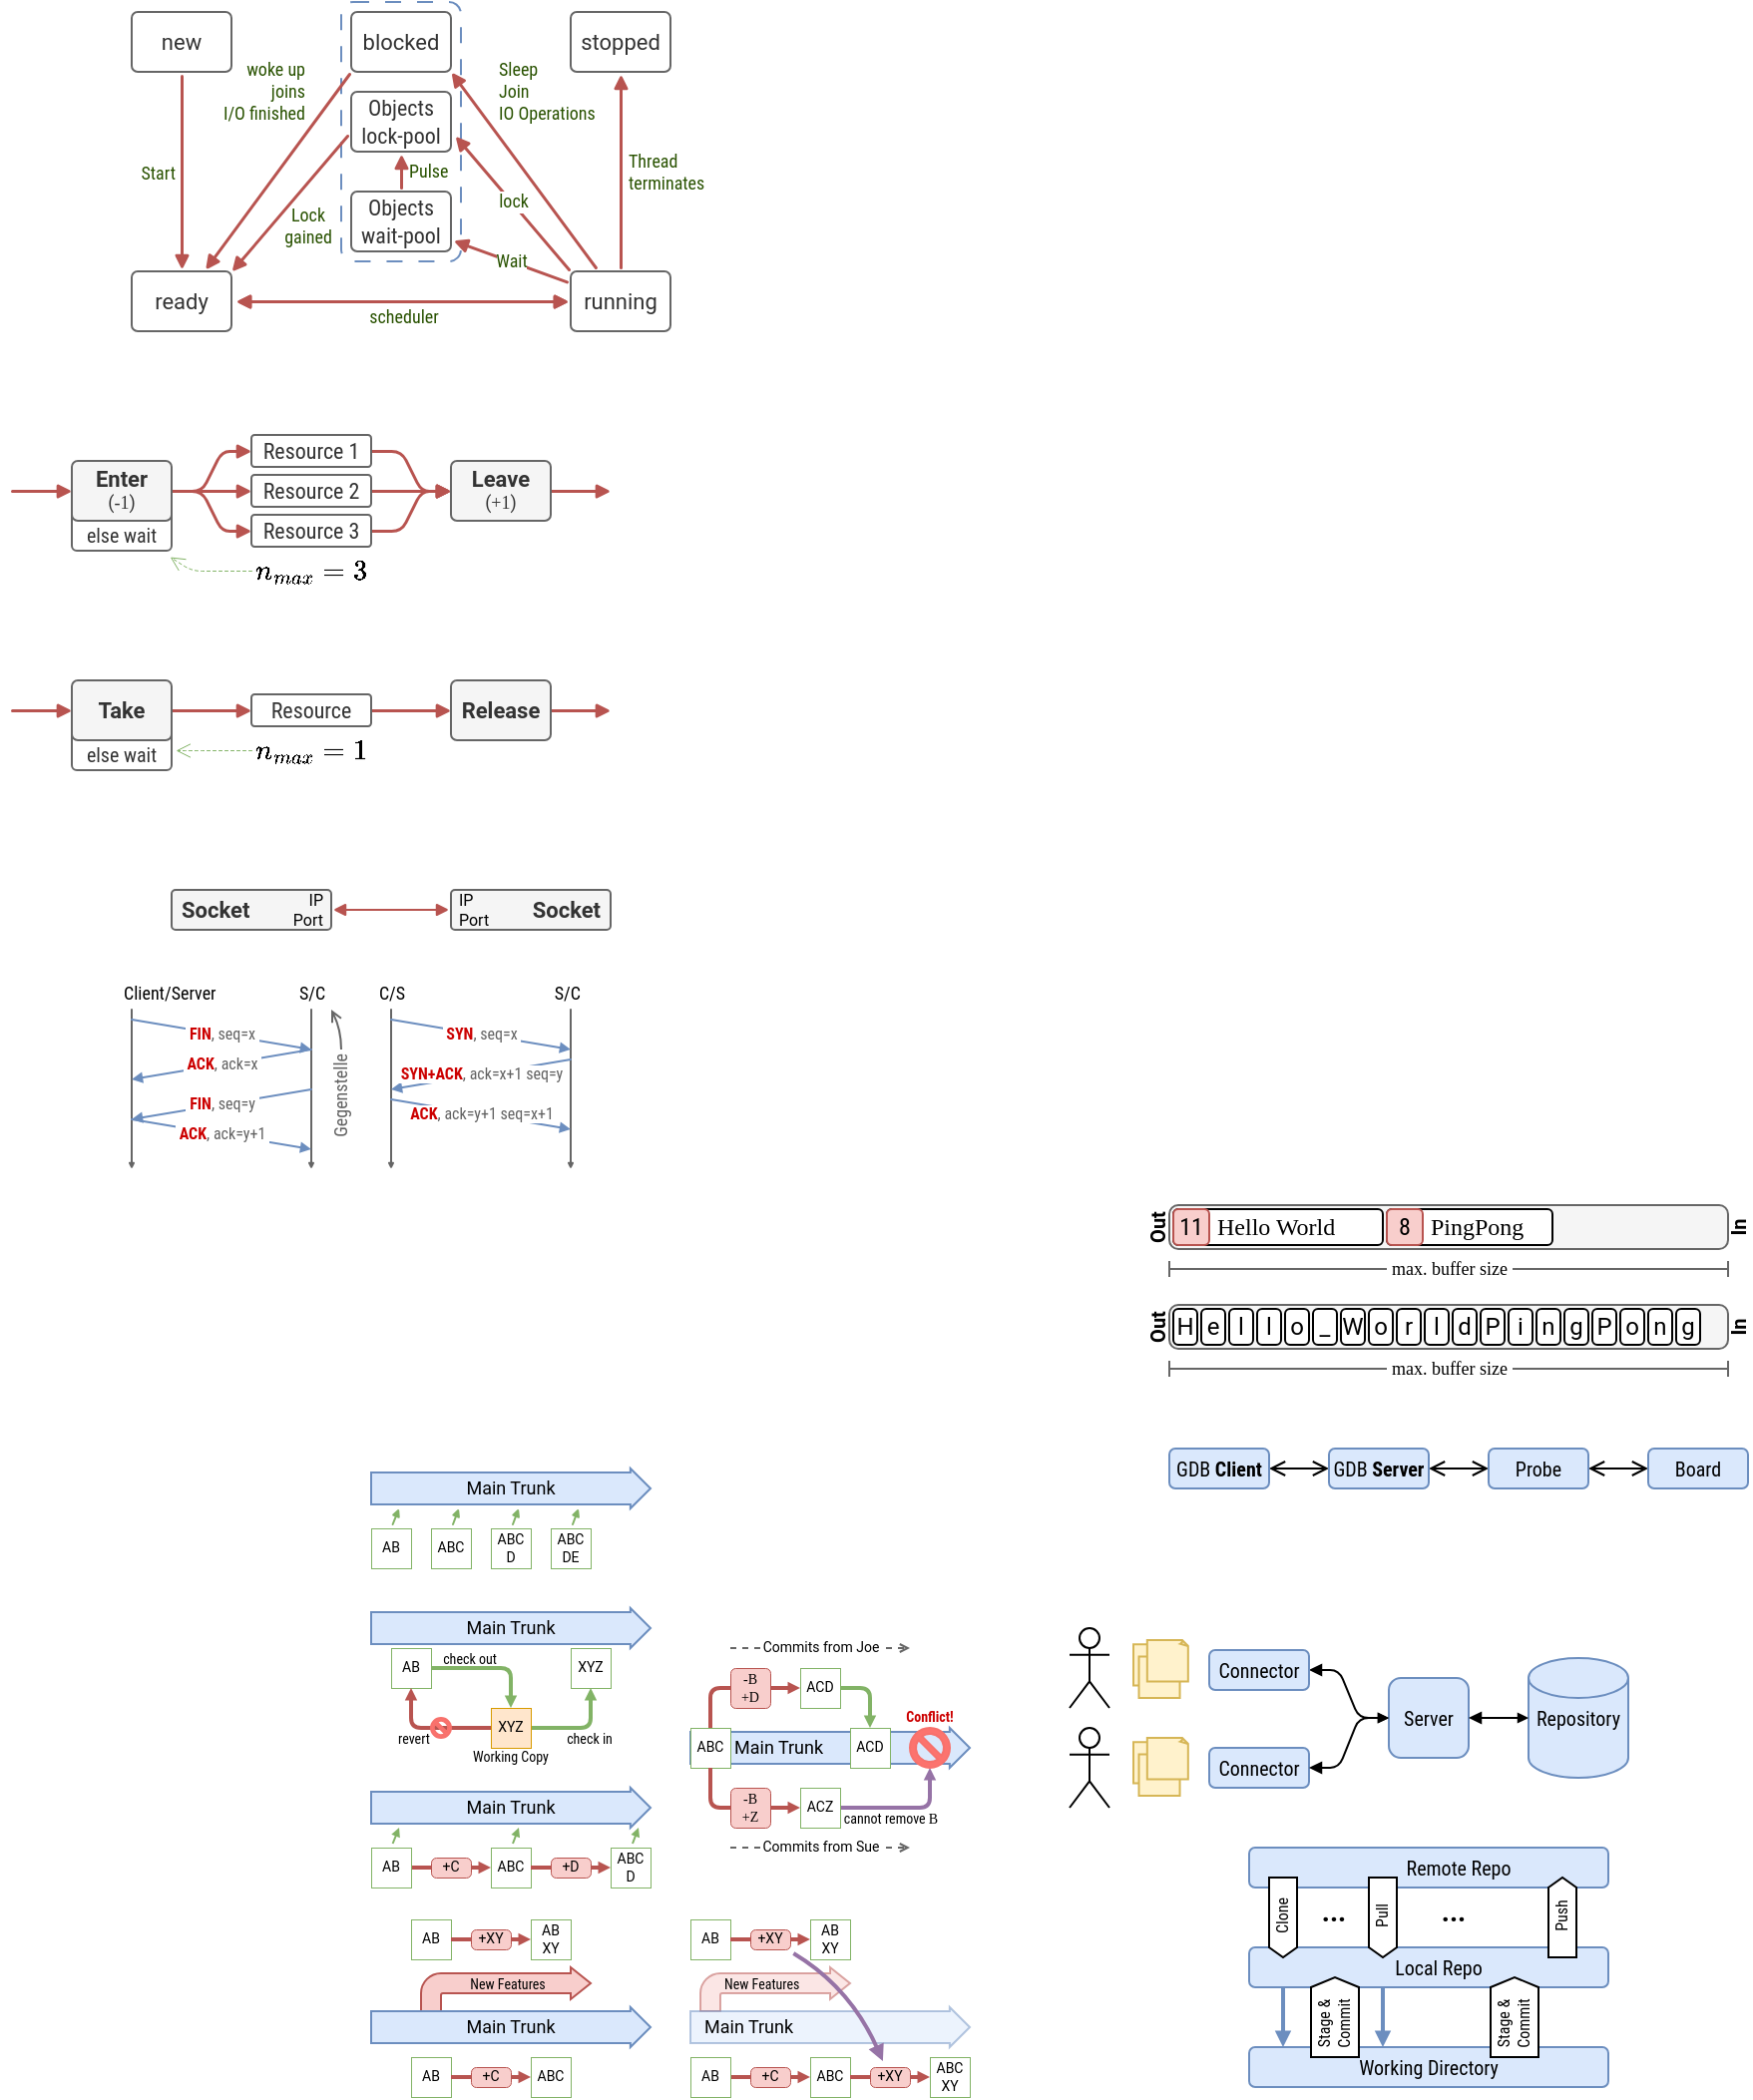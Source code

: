 <mxfile version="26.0.4">
  <diagram name="Page-1" id="zSRr4HgumvD6iT_EKdTx">
    <mxGraphModel dx="1194" dy="806" grid="1" gridSize="10" guides="1" tooltips="1" connect="1" arrows="1" fold="1" page="0" pageScale="1" pageWidth="827" pageHeight="1169" math="1" shadow="0">
      <root>
        <mxCell id="0" />
        <mxCell id="1" parent="0" />
        <mxCell id="exJpzNQ1K9g_emizQHT4-1" value="" style="rounded=1;whiteSpace=wrap;html=1;fontFamily=Roboto Condensed;fontSource=https%3A%2F%2Ffonts.googleapis.com%2Fcss%3Ffamily%3DRoboto%2BCondensed;fontSize=10;labelBackgroundColor=none;strokeWidth=1;align=center;verticalAlign=middle;arcSize=9;absoluteArcSize=1;fillColor=#f5f5f5;fontColor=#333333;strokeColor=#666666;" parent="1" vertex="1">
          <mxGeometry x="720" y="718" width="280" height="22" as="geometry" />
        </mxCell>
        <mxCell id="exJpzNQ1K9g_emizQHT4-4" value="Hello World" style="rounded=1;whiteSpace=wrap;html=1;absoluteArcSize=1;arcSize=5;fontFamily=Roboto Mono;fontSource=https%3A%2F%2Ffonts.googleapis.com%2Fcss%3Ffamily%3DRoboto%2BMono;spacingLeft=20;align=left;" parent="1" vertex="1">
          <mxGeometry x="722" y="720" width="105" height="18" as="geometry" />
        </mxCell>
        <mxCell id="ERocupg4RfgUBVM7JJ_Z-207" style="edgeStyle=elbowEdgeStyle;shape=connector;rounded=1;orthogonalLoop=1;jettySize=auto;html=1;strokeWidth=2;align=center;verticalAlign=bottom;spacingTop=0;spacingBottom=-2;arcSize=10;fontFamily=Roboto Condensed;fontSource=https%3A%2F%2Ffonts.googleapis.com%2Fcss%3Ffamily%3DRoboto%2BCondensed;fontSize=7;fontColor=default;labelBackgroundColor=none;endArrow=block;endFill=1;endSize=3;startArrow=none;startFill=0;startSize=4;segment=15;targetPerimeterSpacing=0;fillColor=#dae8fc;strokeColor=#6c8ebf;" parent="1" target="ERocupg4RfgUBVM7JJ_Z-199" edge="1">
          <mxGeometry relative="1" as="geometry">
            <mxPoint x="777" y="1110" as="sourcePoint" />
            <mxPoint x="740" y="1100" as="targetPoint" />
            <Array as="points">
              <mxPoint x="777" y="1110" />
            </Array>
          </mxGeometry>
        </mxCell>
        <mxCell id="ERocupg4RfgUBVM7JJ_Z-208" style="edgeStyle=elbowEdgeStyle;shape=connector;rounded=1;orthogonalLoop=1;jettySize=auto;html=1;strokeWidth=2;align=center;verticalAlign=bottom;spacingTop=0;spacingBottom=-2;arcSize=10;fontFamily=Roboto Condensed;fontSource=https%3A%2F%2Ffonts.googleapis.com%2Fcss%3Ffamily%3DRoboto%2BCondensed;fontSize=7;fontColor=default;labelBackgroundColor=none;endArrow=block;endFill=1;endSize=3;startArrow=none;startFill=0;startSize=4;segment=15;targetPerimeterSpacing=0;fillColor=#dae8fc;strokeColor=#6c8ebf;" parent="1" edge="1">
          <mxGeometry relative="1" as="geometry">
            <mxPoint x="827" y="1110" as="sourcePoint" />
            <mxPoint x="827" y="1140" as="targetPoint" />
            <Array as="points">
              <mxPoint x="827" y="1110" />
            </Array>
          </mxGeometry>
        </mxCell>
        <mxCell id="ERocupg4RfgUBVM7JJ_Z-99" value="New Features" style="html=1;shadow=0;dashed=0;align=center;verticalAlign=top;shape=mxgraph.arrows2.bendArrow;dy=5;dx=10;notch=0;arrowHead=16;rounded=1;fontFamily=Roboto Condensed;fontSource=https%3A%2F%2Ffonts.googleapis.com%2Fcss%3Ffamily%3DRoboto%2BCondensed;fontSize=7;labelBackgroundColor=none;fillColor=#f8cecc;strokeColor=#b85450;spacingTop=-2;" parent="1" vertex="1">
          <mxGeometry x="345" y="1100" width="85" height="30" as="geometry" />
        </mxCell>
        <mxCell id="IwurHtCtulRV3gGwHplq-33" value="&lt;div style=&quot;line-height: 100%;&quot;&gt;else wait&lt;/div&gt;" style="rounded=1;whiteSpace=wrap;html=1;arcSize=10;fontFamily=Roboto Condensed;fontSource=https%3A%2F%2Ffonts.googleapis.com%2Fcss%3Ffamily%3DRoboto%2BCondensed;fontSize=10;fillColor=default;fontColor=#333333;strokeColor=#666666;verticalAlign=bottom;spacingBottom=0;" parent="1" vertex="1">
          <mxGeometry x="170" y="365" width="50" height="25" as="geometry" />
        </mxCell>
        <mxCell id="IwurHtCtulRV3gGwHplq-17" value="" style="rounded=1;whiteSpace=wrap;html=1;arcSize=10;fontFamily=Roboto;fontSource=https%3A%2F%2Ffonts.googleapis.com%2Fcss%3Ffamily%3DRoboto;fillColor=default;strokeColor=#6c8ebf;dashed=1;linejoin=round;linecap=round;strokeWidth=1;dashPattern=8 8;" parent="1" vertex="1">
          <mxGeometry x="305" y="115" width="60" height="130" as="geometry" />
        </mxCell>
        <mxCell id="IwurHtCtulRV3gGwHplq-10" value="Start" style="edgeStyle=none;shape=connector;rounded=0;orthogonalLoop=1;jettySize=auto;html=1;strokeColor=#b85450;strokeWidth=1.5;align=right;verticalAlign=middle;spacingLeft=2;fontFamily=Roboto Condensed;fontSource=https%3A%2F%2Ffonts.googleapis.com%2Fcss%3Ffamily%3DRoboto%2BCondensed;fontSize=9;fontColor=#295200;labelBackgroundColor=default;endArrow=block;endFill=1;endSize=4;sourcePerimeterSpacing=2;targetPerimeterSpacing=1;fillColor=#f8cecc;linejoin=round;linecap=round;spacingRight=2;fontStyle=0" parent="1" source="IwurHtCtulRV3gGwHplq-1" target="IwurHtCtulRV3gGwHplq-2" edge="1">
          <mxGeometry x="0.0" relative="1" as="geometry">
            <mxPoint as="offset" />
          </mxGeometry>
        </mxCell>
        <mxCell id="IwurHtCtulRV3gGwHplq-1" value="new" style="rounded=1;whiteSpace=wrap;html=1;arcSize=10;fontFamily=Roboto;fontSource=https%3A%2F%2Ffonts.googleapis.com%2Fcss%3Ffamily%3DRoboto;fontSize=11;fillColor=default;fontColor=#333333;strokeColor=#666666;" parent="1" vertex="1">
          <mxGeometry x="200" y="120" width="50" height="30" as="geometry" />
        </mxCell>
        <mxCell id="IwurHtCtulRV3gGwHplq-2" value="ready" style="rounded=1;whiteSpace=wrap;html=1;arcSize=10;fontFamily=Roboto;fontSource=https%3A%2F%2Ffonts.googleapis.com%2Fcss%3Ffamily%3DRoboto;fontSize=11;fillColor=default;fontColor=#333333;strokeColor=#666666;" parent="1" vertex="1">
          <mxGeometry x="200" y="250" width="50" height="30" as="geometry" />
        </mxCell>
        <mxCell id="IwurHtCtulRV3gGwHplq-11" value="woke up&lt;div&gt;joins&lt;/div&gt;&lt;div&gt;I/O finished&lt;/div&gt;" style="edgeStyle=none;shape=connector;rounded=0;orthogonalLoop=1;jettySize=auto;html=1;strokeColor=#b85450;strokeWidth=1.5;align=right;verticalAlign=middle;spacingLeft=2;fontFamily=Roboto Condensed;fontSource=https%3A%2F%2Ffonts.googleapis.com%2Fcss%3Ffamily%3DRoboto%2BCondensed;fontSize=9;fontColor=#295200;labelBackgroundColor=none;endArrow=block;endFill=1;endSize=4;sourcePerimeterSpacing=2;targetPerimeterSpacing=1;fillColor=#f8cecc;linejoin=round;linecap=round;fontStyle=0;spacingRight=2;" parent="1" target="IwurHtCtulRV3gGwHplq-2" edge="1">
          <mxGeometry x="-0.696" y="-10" relative="1" as="geometry">
            <mxPoint x="309" y="151" as="sourcePoint" />
            <mxPoint as="offset" />
          </mxGeometry>
        </mxCell>
        <mxCell id="IwurHtCtulRV3gGwHplq-3" value="blocked" style="rounded=1;whiteSpace=wrap;html=1;arcSize=10;fontFamily=Roboto;fontSource=https%3A%2F%2Ffonts.googleapis.com%2Fcss%3Ffamily%3DRoboto;fontSize=11;fillColor=default;fontColor=#333333;strokeColor=#666666;" parent="1" vertex="1">
          <mxGeometry x="310" y="120" width="50" height="30" as="geometry" />
        </mxCell>
        <mxCell id="IwurHtCtulRV3gGwHplq-12" value="Lock&lt;div&gt;gained&lt;/div&gt;" style="edgeStyle=none;shape=connector;rounded=0;orthogonalLoop=1;jettySize=auto;html=1;strokeColor=#b85450;strokeWidth=1.5;align=center;verticalAlign=middle;spacingLeft=2;fontFamily=Roboto Condensed;fontSource=https%3A%2F%2Ffonts.googleapis.com%2Fcss%3Ffamily%3DRoboto%2BCondensed;fontSize=9;fontColor=#295200;labelBackgroundColor=none;endArrow=block;endFill=1;endSize=4;sourcePerimeterSpacing=2;targetPerimeterSpacing=1;fillColor=#f8cecc;entryX=1;entryY=0;entryDx=0;entryDy=0;linejoin=round;linecap=round;fontStyle=0" parent="1" target="IwurHtCtulRV3gGwHplq-2" edge="1">
          <mxGeometry x="0.071" y="13" relative="1" as="geometry">
            <mxPoint x="308" y="182" as="sourcePoint" />
            <mxPoint as="offset" />
          </mxGeometry>
        </mxCell>
        <mxCell id="IwurHtCtulRV3gGwHplq-4" value="Objects lock-pool" style="rounded=1;whiteSpace=wrap;html=1;arcSize=10;fontFamily=Roboto Condensed;fontSource=https%3A%2F%2Ffonts.googleapis.com%2Fcss%3Ffamily%3DRoboto%2BCondensed;linejoin=round;linecap=round;fontSize=11;fillColor=default;fontColor=#333333;strokeColor=#666666;" parent="1" vertex="1">
          <mxGeometry x="310" y="160" width="50" height="30" as="geometry" />
        </mxCell>
        <mxCell id="IwurHtCtulRV3gGwHplq-14" value="Wait" style="edgeStyle=none;shape=connector;rounded=0;orthogonalLoop=1;jettySize=auto;html=1;strokeColor=#b85450;strokeWidth=1.5;align=center;verticalAlign=middle;spacingLeft=2;fontFamily=Roboto Condensed;fontSource=https%3A%2F%2Ffonts.googleapis.com%2Fcss%3Ffamily%3DRoboto%2BCondensed;fontSize=9;fontColor=#295200;labelBackgroundColor=default;endArrow=block;endFill=1;endSize=4;sourcePerimeterSpacing=2;targetPerimeterSpacing=1;fillColor=#f8cecc;linejoin=round;linecap=round;fontStyle=0" parent="1" source="IwurHtCtulRV3gGwHplq-5" target="IwurHtCtulRV3gGwHplq-8" edge="1">
          <mxGeometry relative="1" as="geometry" />
        </mxCell>
        <mxCell id="IwurHtCtulRV3gGwHplq-15" value="lock" style="edgeStyle=none;shape=connector;rounded=0;orthogonalLoop=1;jettySize=auto;html=1;strokeColor=#b85450;strokeWidth=1.5;align=center;verticalAlign=middle;spacingLeft=2;fontFamily=Roboto Condensed;fontSource=https%3A%2F%2Ffonts.googleapis.com%2Fcss%3Ffamily%3DRoboto%2BCondensed;fontSize=9;fontColor=#295200;labelBackgroundColor=default;endArrow=block;endFill=1;endSize=4;sourcePerimeterSpacing=2;targetPerimeterSpacing=1;fillColor=#f8cecc;linejoin=round;linecap=round;fontStyle=0" parent="1" edge="1">
          <mxGeometry relative="1" as="geometry">
            <mxPoint x="419" y="249" as="sourcePoint" />
            <mxPoint x="362" y="182" as="targetPoint" />
          </mxGeometry>
        </mxCell>
        <mxCell id="IwurHtCtulRV3gGwHplq-16" value="Sleep&lt;div&gt;Join&lt;/div&gt;&lt;div&gt;IO Operations&lt;/div&gt;" style="edgeStyle=none;shape=connector;rounded=0;orthogonalLoop=1;jettySize=auto;html=1;strokeColor=#b85450;strokeWidth=1.5;align=left;verticalAlign=middle;spacingLeft=2;fontFamily=Roboto Condensed;fontSource=https%3A%2F%2Ffonts.googleapis.com%2Fcss%3Ffamily%3DRoboto%2BCondensed;fontSize=9;fontColor=#295200;labelBackgroundColor=default;endArrow=block;endFill=1;endSize=4;sourcePerimeterSpacing=2;targetPerimeterSpacing=1;fillColor=#f8cecc;entryX=1;entryY=1;entryDx=0;entryDy=0;linejoin=round;linecap=round;fontStyle=0" parent="1" source="IwurHtCtulRV3gGwHplq-5" target="IwurHtCtulRV3gGwHplq-3" edge="1">
          <mxGeometry x="0.673" y="-10" relative="1" as="geometry">
            <mxPoint as="offset" />
          </mxGeometry>
        </mxCell>
        <mxCell id="IwurHtCtulRV3gGwHplq-5" value="running" style="rounded=1;whiteSpace=wrap;html=1;arcSize=10;fontFamily=Roboto;fontSource=https%3A%2F%2Ffonts.googleapis.com%2Fcss%3Ffamily%3DRoboto;fontSize=11;fillColor=default;fontColor=#333333;strokeColor=#666666;" parent="1" vertex="1">
          <mxGeometry x="420" y="250" width="50" height="30" as="geometry" />
        </mxCell>
        <mxCell id="IwurHtCtulRV3gGwHplq-7" value="Thread&lt;div&gt;terminates&lt;/div&gt;" style="rounded=0;orthogonalLoop=1;jettySize=auto;html=1;linecap=round;linejoin=round;endArrow=block;endFill=1;fillColor=#f8cecc;strokeColor=#b85450;strokeWidth=1.5;endSize=4;sourcePerimeterSpacing=2;fontFamily=Roboto Condensed;fontSource=https%3A%2F%2Ffonts.googleapis.com%2Fcss%3Ffamily%3DRoboto%2BCondensed;fontSize=9;align=left;spacingLeft=2;targetPerimeterSpacing=1;fontStyle=0;fontColor=#295200;" parent="1" source="IwurHtCtulRV3gGwHplq-5" target="IwurHtCtulRV3gGwHplq-6" edge="1">
          <mxGeometry relative="1" as="geometry" />
        </mxCell>
        <mxCell id="IwurHtCtulRV3gGwHplq-6" value="stopped" style="rounded=1;whiteSpace=wrap;html=1;arcSize=10;fontFamily=Roboto;fontSource=https%3A%2F%2Ffonts.googleapis.com%2Fcss%3Ffamily%3DRoboto;fontSize=11;fillColor=default;fontColor=#333333;strokeColor=#666666;" parent="1" vertex="1">
          <mxGeometry x="420" y="120" width="50" height="30" as="geometry" />
        </mxCell>
        <mxCell id="IwurHtCtulRV3gGwHplq-13" value="Pulse" style="edgeStyle=none;shape=connector;rounded=0;orthogonalLoop=1;jettySize=auto;html=1;strokeColor=#b85450;strokeWidth=1.5;align=left;verticalAlign=middle;spacingLeft=2;fontFamily=Roboto Condensed;fontSource=https%3A%2F%2Ffonts.googleapis.com%2Fcss%3Ffamily%3DRoboto%2BCondensed;fontSize=9;fontColor=#295200;labelBackgroundColor=default;endArrow=block;endFill=1;endSize=4;sourcePerimeterSpacing=2;targetPerimeterSpacing=1;fillColor=#f8cecc;linejoin=round;linecap=round;fontStyle=0" parent="1" source="IwurHtCtulRV3gGwHplq-8" target="IwurHtCtulRV3gGwHplq-4" edge="1">
          <mxGeometry relative="1" as="geometry" />
        </mxCell>
        <mxCell id="IwurHtCtulRV3gGwHplq-8" value="Objects wait-pool" style="rounded=1;whiteSpace=wrap;html=1;arcSize=10;fontFamily=Roboto Condensed;fontSource=https%3A%2F%2Ffonts.googleapis.com%2Fcss%3Ffamily%3DRoboto%2BCondensed;linejoin=round;linecap=round;fontSize=11;fillColor=default;fontColor=#333333;strokeColor=#666666;" parent="1" vertex="1">
          <mxGeometry x="310" y="210" width="50" height="30" as="geometry" />
        </mxCell>
        <mxCell id="IwurHtCtulRV3gGwHplq-9" value="scheduler" style="rounded=0;orthogonalLoop=1;jettySize=auto;html=1;linecap=round;linejoin=round;endArrow=block;endFill=1;fillColor=#f8cecc;strokeColor=#b85450;strokeWidth=1.5;endSize=4;sourcePerimeterSpacing=2;fontFamily=Roboto Condensed;fontSource=https%3A%2F%2Ffonts.googleapis.com%2Fcss%3Ffamily%3DRoboto%2BCondensed;fontSize=9;align=center;spacingLeft=0;targetPerimeterSpacing=1;verticalAlign=top;spacingBottom=0;spacingTop=-4;startSize=4;startArrow=block;startFill=1;fontStyle=0;fontColor=#295200;" parent="1" source="IwurHtCtulRV3gGwHplq-2" target="IwurHtCtulRV3gGwHplq-5" edge="1">
          <mxGeometry relative="1" as="geometry">
            <mxPoint x="395" y="258" as="sourcePoint" />
            <mxPoint x="395" y="201" as="targetPoint" />
          </mxGeometry>
        </mxCell>
        <mxCell id="IwurHtCtulRV3gGwHplq-18" value="" style="rounded=1;orthogonalLoop=1;jettySize=auto;html=1;linecap=round;linejoin=round;endArrow=block;endFill=1;fillColor=#f8cecc;strokeColor=#b85450;strokeWidth=1.5;endSize=4;sourcePerimeterSpacing=0;fontFamily=Roboto Condensed;fontSource=https%3A%2F%2Ffonts.googleapis.com%2Fcss%3Ffamily%3DRoboto%2BCondensed;fontSize=9;align=center;spacingLeft=0;targetPerimeterSpacing=0;verticalAlign=top;spacingBottom=0;spacingTop=-4;startSize=4;startArrow=none;startFill=0;fontStyle=0;fontColor=#295200;edgeStyle=entityRelationEdgeStyle;arcSize=10;curved=0;segment=15;" parent="1" source="IwurHtCtulRV3gGwHplq-29" target="IwurHtCtulRV3gGwHplq-27" edge="1">
          <mxGeometry relative="1" as="geometry">
            <mxPoint x="200" y="360" as="sourcePoint" />
            <mxPoint x="260" y="340" as="targetPoint" />
          </mxGeometry>
        </mxCell>
        <mxCell id="IwurHtCtulRV3gGwHplq-19" value="" style="rounded=1;orthogonalLoop=1;jettySize=auto;html=1;linecap=round;linejoin=round;endArrow=block;endFill=1;fillColor=#f8cecc;strokeColor=#b85450;strokeWidth=1.5;endSize=4;sourcePerimeterSpacing=0;fontFamily=Roboto Condensed;fontSource=https%3A%2F%2Ffonts.googleapis.com%2Fcss%3Ffamily%3DRoboto%2BCondensed;fontSize=9;align=center;spacingLeft=0;targetPerimeterSpacing=0;verticalAlign=top;spacingBottom=0;spacingTop=-4;startSize=4;startArrow=none;startFill=0;fontStyle=0;fontColor=#295200;edgeStyle=entityRelationEdgeStyle;arcSize=10;curved=0;segment=15;" parent="1" source="IwurHtCtulRV3gGwHplq-29" target="IwurHtCtulRV3gGwHplq-32" edge="1">
          <mxGeometry relative="1" as="geometry">
            <mxPoint x="200" y="360" as="sourcePoint" />
            <mxPoint x="260" y="380" as="targetPoint" />
          </mxGeometry>
        </mxCell>
        <mxCell id="IwurHtCtulRV3gGwHplq-20" value="" style="rounded=1;orthogonalLoop=1;jettySize=auto;html=1;linecap=round;linejoin=round;endArrow=block;endFill=1;fillColor=#f8cecc;strokeColor=#b85450;strokeWidth=1.5;endSize=4;sourcePerimeterSpacing=0;fontFamily=Roboto Condensed;fontSource=https%3A%2F%2Ffonts.googleapis.com%2Fcss%3Ffamily%3DRoboto%2BCondensed;fontSize=9;align=center;spacingLeft=0;targetPerimeterSpacing=0;verticalAlign=top;spacingBottom=0;spacingTop=-4;startSize=4;startArrow=none;startFill=0;fontStyle=0;fontColor=#295200;edgeStyle=entityRelationEdgeStyle;arcSize=10;curved=0;segment=15;" parent="1" source="IwurHtCtulRV3gGwHplq-29" target="IwurHtCtulRV3gGwHplq-31" edge="1">
          <mxGeometry relative="1" as="geometry">
            <mxPoint x="200" y="360" as="sourcePoint" />
            <mxPoint x="260" y="360" as="targetPoint" />
          </mxGeometry>
        </mxCell>
        <mxCell id="IwurHtCtulRV3gGwHplq-24" value="" style="rounded=1;orthogonalLoop=1;jettySize=auto;html=1;linecap=round;linejoin=round;endArrow=block;endFill=1;fillColor=#f8cecc;strokeColor=#b85450;strokeWidth=1.5;endSize=4;sourcePerimeterSpacing=0;fontFamily=Roboto Condensed;fontSource=https%3A%2F%2Ffonts.googleapis.com%2Fcss%3Ffamily%3DRoboto%2BCondensed;fontSize=9;align=center;spacingLeft=0;targetPerimeterSpacing=0;verticalAlign=top;spacingBottom=0;spacingTop=-4;startSize=4;startArrow=none;startFill=0;fontStyle=0;fontColor=#295200;edgeStyle=entityRelationEdgeStyle;arcSize=10;curved=0;segment=15;" parent="1" source="IwurHtCtulRV3gGwHplq-27" target="IwurHtCtulRV3gGwHplq-30" edge="1">
          <mxGeometry relative="1" as="geometry">
            <mxPoint x="320" y="360" as="sourcePoint" />
            <mxPoint x="380" y="360" as="targetPoint" />
          </mxGeometry>
        </mxCell>
        <mxCell id="IwurHtCtulRV3gGwHplq-25" value="" style="rounded=1;orthogonalLoop=1;jettySize=auto;html=1;linecap=round;linejoin=round;endArrow=block;endFill=1;fillColor=#f8cecc;strokeColor=#b85450;strokeWidth=1.5;endSize=4;sourcePerimeterSpacing=0;fontFamily=Roboto Condensed;fontSource=https%3A%2F%2Ffonts.googleapis.com%2Fcss%3Ffamily%3DRoboto%2BCondensed;fontSize=9;align=center;spacingLeft=0;targetPerimeterSpacing=0;verticalAlign=top;spacingBottom=0;spacingTop=-4;startSize=4;startArrow=none;startFill=0;fontStyle=0;fontColor=#295200;edgeStyle=entityRelationEdgeStyle;arcSize=10;curved=0;segment=15;" parent="1" target="IwurHtCtulRV3gGwHplq-30" edge="1">
          <mxGeometry relative="1" as="geometry">
            <mxPoint x="320" y="380" as="sourcePoint" />
            <mxPoint x="380" y="360" as="targetPoint" />
          </mxGeometry>
        </mxCell>
        <mxCell id="IwurHtCtulRV3gGwHplq-26" value="" style="rounded=1;orthogonalLoop=1;jettySize=auto;html=1;linecap=round;linejoin=round;endArrow=block;endFill=1;fillColor=#f8cecc;strokeColor=#b85450;strokeWidth=1.5;endSize=4;sourcePerimeterSpacing=0;fontFamily=Roboto Condensed;fontSource=https%3A%2F%2Ffonts.googleapis.com%2Fcss%3Ffamily%3DRoboto%2BCondensed;fontSize=9;align=center;spacingLeft=0;targetPerimeterSpacing=0;verticalAlign=top;spacingBottom=0;spacingTop=-4;startSize=4;startArrow=none;startFill=0;fontStyle=0;fontColor=#295200;edgeStyle=entityRelationEdgeStyle;arcSize=10;curved=0;segment=15;" parent="1" source="IwurHtCtulRV3gGwHplq-31" target="IwurHtCtulRV3gGwHplq-30" edge="1">
          <mxGeometry relative="1" as="geometry">
            <mxPoint x="322.0" y="359.86" as="sourcePoint" />
            <mxPoint x="380" y="359.86" as="targetPoint" />
          </mxGeometry>
        </mxCell>
        <mxCell id="IwurHtCtulRV3gGwHplq-27" value="Resource 1" style="rounded=1;whiteSpace=wrap;html=1;arcSize=10;fontFamily=Roboto Condensed;fontSource=https%3A%2F%2Ffonts.googleapis.com%2Fcss%3Ffamily%3DRoboto%2BCondensed;fontSize=11;fillColor=default;fontColor=#333333;strokeColor=#666666;" parent="1" vertex="1">
          <mxGeometry x="260" y="332" width="60" height="16" as="geometry" />
        </mxCell>
        <mxCell id="IwurHtCtulRV3gGwHplq-29" value="&lt;div style=&quot;line-height: 100%;&quot;&gt;&lt;b&gt;Enter&lt;/b&gt;&lt;div&gt;&lt;font style=&quot;font-size: 9px; line-height: 100%;&quot;&gt;(&lt;font data-font-src=&quot;https://fonts.googleapis.com/css?family=Roboto+Mono&quot; face=&quot;Roboto Mono&quot;&gt;-1&lt;/font&gt;)&lt;/font&gt;&lt;/div&gt;&lt;/div&gt;" style="rounded=1;whiteSpace=wrap;html=1;arcSize=10;fontFamily=Roboto;fontSource=https%3A%2F%2Ffonts.googleapis.com%2Fcss%3Ffamily%3DRoboto;fontSize=11;fillColor=#f5f5f5;fontColor=#333333;strokeColor=#666666;spacingBottom=3;" parent="1" vertex="1">
          <mxGeometry x="170" y="345" width="50" height="30" as="geometry" />
        </mxCell>
        <mxCell id="IwurHtCtulRV3gGwHplq-37" style="edgeStyle=entityRelationEdgeStyle;shape=connector;rounded=1;orthogonalLoop=1;jettySize=auto;html=1;strokeColor=#b85450;strokeWidth=1.5;align=center;verticalAlign=top;spacingLeft=0;fontFamily=Roboto Condensed;fontSource=https%3A%2F%2Ffonts.googleapis.com%2Fcss%3Ffamily%3DRoboto%2BCondensed;fontSize=9;fontColor=#295200;labelBackgroundColor=default;endArrow=block;endFill=1;endSize=4;sourcePerimeterSpacing=0;targetPerimeterSpacing=0;fillColor=#f8cecc;spacingTop=-4;spacingBottom=0;arcSize=10;fontStyle=0;startArrow=none;startFill=0;startSize=4;curved=0;linejoin=round;linecap=round;" parent="1" source="IwurHtCtulRV3gGwHplq-30" edge="1">
          <mxGeometry relative="1" as="geometry">
            <mxPoint x="440" y="360.0" as="targetPoint" />
          </mxGeometry>
        </mxCell>
        <mxCell id="IwurHtCtulRV3gGwHplq-30" value="&lt;div style=&quot;line-height: 100%;&quot;&gt;&lt;b&gt;Leave&lt;/b&gt;&lt;div&gt;&lt;font style=&quot;font-size: 9px; line-height: 100%;&quot;&gt;(&lt;font face=&quot;Roboto Mono&quot;&gt;+1&lt;/font&gt;)&lt;/font&gt;&lt;/div&gt;&lt;/div&gt;" style="rounded=1;whiteSpace=wrap;html=1;arcSize=10;fontFamily=Roboto;fontSource=https%3A%2F%2Ffonts.googleapis.com%2Fcss%3Ffamily%3DRoboto;fontSize=11;fillColor=#f5f5f5;fontColor=#333333;strokeColor=#666666;spacingBottom=3;" parent="1" vertex="1">
          <mxGeometry x="360" y="345" width="50" height="30" as="geometry" />
        </mxCell>
        <mxCell id="IwurHtCtulRV3gGwHplq-31" value="Resource 2" style="rounded=1;whiteSpace=wrap;html=1;arcSize=10;fontFamily=Roboto Condensed;fontSource=https%3A%2F%2Ffonts.googleapis.com%2Fcss%3Ffamily%3DRoboto%2BCondensed;fontSize=11;fillColor=default;fontColor=#333333;strokeColor=#666666;" parent="1" vertex="1">
          <mxGeometry x="260" y="352" width="60" height="16" as="geometry" />
        </mxCell>
        <mxCell id="IwurHtCtulRV3gGwHplq-32" value="Resource 3" style="rounded=1;whiteSpace=wrap;html=1;arcSize=10;fontFamily=Roboto Condensed;fontSource=https%3A%2F%2Ffonts.googleapis.com%2Fcss%3Ffamily%3DRoboto%2BCondensed;fontSize=11;fillColor=default;fontColor=#333333;strokeColor=#666666;" parent="1" vertex="1">
          <mxGeometry x="260" y="372" width="60" height="16" as="geometry" />
        </mxCell>
        <mxCell id="IwurHtCtulRV3gGwHplq-35" value="" style="rounded=1;orthogonalLoop=1;jettySize=auto;html=1;linecap=round;linejoin=round;endArrow=block;endFill=1;fillColor=#f8cecc;strokeColor=#b85450;strokeWidth=1.5;endSize=4;sourcePerimeterSpacing=0;fontFamily=Roboto Condensed;fontSource=https%3A%2F%2Ffonts.googleapis.com%2Fcss%3Ffamily%3DRoboto%2BCondensed;fontSize=9;align=center;spacingLeft=0;targetPerimeterSpacing=0;verticalAlign=top;spacingBottom=0;spacingTop=-4;startSize=4;startArrow=none;startFill=0;fontStyle=0;fontColor=#295200;edgeStyle=entityRelationEdgeStyle;arcSize=10;curved=0;" parent="1" target="IwurHtCtulRV3gGwHplq-29" edge="1">
          <mxGeometry relative="1" as="geometry">
            <mxPoint x="140" y="360" as="sourcePoint" />
            <mxPoint x="170" y="360" as="targetPoint" />
          </mxGeometry>
        </mxCell>
        <mxCell id="xNLhfsvesRfzitC4FMdv-3" style="rounded=1;orthogonalLoop=1;jettySize=auto;html=1;linecap=round;linejoin=round;arcSize=10;fillColor=#d5e8d4;strokeColor=#82b366;endArrow=open;endFill=0;strokeWidth=0.5;dashed=1;targetPerimeterSpacing=3;" parent="1" source="xNLhfsvesRfzitC4FMdv-1" target="IwurHtCtulRV3gGwHplq-33" edge="1">
          <mxGeometry relative="1" as="geometry">
            <Array as="points">
              <mxPoint x="230" y="400" />
            </Array>
          </mxGeometry>
        </mxCell>
        <mxCell id="xNLhfsvesRfzitC4FMdv-1" value="\(n_{max}=3\)" style="text;html=1;align=center;verticalAlign=middle;whiteSpace=wrap;rounded=0;" parent="1" vertex="1">
          <mxGeometry x="260" y="390" width="60" height="20" as="geometry" />
        </mxCell>
        <mxCell id="xNLhfsvesRfzitC4FMdv-5" value="&lt;div style=&quot;line-height: 100%;&quot;&gt;else wait&lt;/div&gt;" style="rounded=1;whiteSpace=wrap;html=1;arcSize=10;fontFamily=Roboto Condensed;fontSource=https%3A%2F%2Ffonts.googleapis.com%2Fcss%3Ffamily%3DRoboto%2BCondensed;fontSize=10;fillColor=default;fontColor=#333333;strokeColor=#666666;verticalAlign=bottom;spacingBottom=0;" parent="1" vertex="1">
          <mxGeometry x="170" y="475" width="50" height="25" as="geometry" />
        </mxCell>
        <mxCell id="xNLhfsvesRfzitC4FMdv-8" value="" style="rounded=1;orthogonalLoop=1;jettySize=auto;html=1;linecap=round;linejoin=round;endArrow=block;endFill=1;fillColor=#f8cecc;strokeColor=#b85450;strokeWidth=1.5;endSize=4;sourcePerimeterSpacing=0;fontFamily=Roboto Condensed;fontSource=https%3A%2F%2Ffonts.googleapis.com%2Fcss%3Ffamily%3DRoboto%2BCondensed;fontSize=9;align=center;spacingLeft=0;targetPerimeterSpacing=0;verticalAlign=top;spacingBottom=0;spacingTop=-4;startSize=4;startArrow=none;startFill=0;fontStyle=0;fontColor=#295200;edgeStyle=entityRelationEdgeStyle;arcSize=10;curved=0;segment=15;" parent="1" source="xNLhfsvesRfzitC4FMdv-13" target="xNLhfsvesRfzitC4FMdv-16" edge="1">
          <mxGeometry relative="1" as="geometry">
            <mxPoint x="200" y="470" as="sourcePoint" />
            <mxPoint x="260" y="470" as="targetPoint" />
          </mxGeometry>
        </mxCell>
        <mxCell id="xNLhfsvesRfzitC4FMdv-11" value="" style="rounded=1;orthogonalLoop=1;jettySize=auto;html=1;linecap=round;linejoin=round;endArrow=block;endFill=1;fillColor=#f8cecc;strokeColor=#b85450;strokeWidth=1.5;endSize=4;sourcePerimeterSpacing=0;fontFamily=Roboto Condensed;fontSource=https%3A%2F%2Ffonts.googleapis.com%2Fcss%3Ffamily%3DRoboto%2BCondensed;fontSize=9;align=center;spacingLeft=0;targetPerimeterSpacing=0;verticalAlign=top;spacingBottom=0;spacingTop=-4;startSize=4;startArrow=none;startFill=0;fontStyle=0;fontColor=#295200;edgeStyle=entityRelationEdgeStyle;arcSize=10;curved=0;segment=15;" parent="1" source="xNLhfsvesRfzitC4FMdv-16" target="xNLhfsvesRfzitC4FMdv-15" edge="1">
          <mxGeometry relative="1" as="geometry">
            <mxPoint x="322.0" y="469.86" as="sourcePoint" />
            <mxPoint x="380" y="469.86" as="targetPoint" />
          </mxGeometry>
        </mxCell>
        <mxCell id="xNLhfsvesRfzitC4FMdv-13" value="&lt;div style=&quot;line-height: 100%;&quot;&gt;&lt;b&gt;Take&lt;/b&gt;&lt;/div&gt;" style="rounded=1;whiteSpace=wrap;html=1;arcSize=10;fontFamily=Roboto;fontSource=https%3A%2F%2Ffonts.googleapis.com%2Fcss%3Ffamily%3DRoboto;fontSize=11;fillColor=#f5f5f5;fontColor=#333333;strokeColor=#666666;spacingBottom=0;" parent="1" vertex="1">
          <mxGeometry x="170" y="455" width="50" height="30" as="geometry" />
        </mxCell>
        <mxCell id="xNLhfsvesRfzitC4FMdv-14" style="edgeStyle=entityRelationEdgeStyle;shape=connector;rounded=1;orthogonalLoop=1;jettySize=auto;html=1;strokeColor=#b85450;strokeWidth=1.5;align=center;verticalAlign=top;spacingLeft=0;fontFamily=Roboto Condensed;fontSource=https%3A%2F%2Ffonts.googleapis.com%2Fcss%3Ffamily%3DRoboto%2BCondensed;fontSize=9;fontColor=#295200;labelBackgroundColor=default;endArrow=block;endFill=1;endSize=4;sourcePerimeterSpacing=0;targetPerimeterSpacing=0;fillColor=#f8cecc;spacingTop=-4;spacingBottom=0;arcSize=10;fontStyle=0;startArrow=none;startFill=0;startSize=4;curved=0;linejoin=round;linecap=round;" parent="1" source="xNLhfsvesRfzitC4FMdv-15" edge="1">
          <mxGeometry relative="1" as="geometry">
            <mxPoint x="440" y="470.0" as="targetPoint" />
          </mxGeometry>
        </mxCell>
        <mxCell id="xNLhfsvesRfzitC4FMdv-15" value="&lt;div style=&quot;line-height: 100%;&quot;&gt;&lt;b&gt;Release&lt;/b&gt;&lt;/div&gt;" style="rounded=1;whiteSpace=wrap;html=1;arcSize=10;fontFamily=Roboto;fontSource=https%3A%2F%2Ffonts.googleapis.com%2Fcss%3Ffamily%3DRoboto;fontSize=11;fillColor=#f5f5f5;fontColor=#333333;strokeColor=#666666;spacingBottom=0;" parent="1" vertex="1">
          <mxGeometry x="360" y="455" width="50" height="30" as="geometry" />
        </mxCell>
        <mxCell id="xNLhfsvesRfzitC4FMdv-16" value="Resource" style="rounded=1;whiteSpace=wrap;html=1;arcSize=10;fontFamily=Roboto Condensed;fontSource=https%3A%2F%2Ffonts.googleapis.com%2Fcss%3Ffamily%3DRoboto%2BCondensed;fontSize=11;fillColor=default;fontColor=#333333;strokeColor=#666666;" parent="1" vertex="1">
          <mxGeometry x="260" y="462" width="60" height="16" as="geometry" />
        </mxCell>
        <mxCell id="xNLhfsvesRfzitC4FMdv-18" value="" style="rounded=1;orthogonalLoop=1;jettySize=auto;html=1;linecap=round;linejoin=round;endArrow=block;endFill=1;fillColor=#f8cecc;strokeColor=#b85450;strokeWidth=1.5;endSize=4;sourcePerimeterSpacing=0;fontFamily=Roboto Condensed;fontSource=https%3A%2F%2Ffonts.googleapis.com%2Fcss%3Ffamily%3DRoboto%2BCondensed;fontSize=9;align=center;spacingLeft=0;targetPerimeterSpacing=0;verticalAlign=top;spacingBottom=0;spacingTop=-4;startSize=4;startArrow=none;startFill=0;fontStyle=0;fontColor=#295200;edgeStyle=entityRelationEdgeStyle;arcSize=10;curved=0;" parent="1" target="xNLhfsvesRfzitC4FMdv-13" edge="1">
          <mxGeometry relative="1" as="geometry">
            <mxPoint x="140" y="470" as="sourcePoint" />
            <mxPoint x="170" y="470" as="targetPoint" />
          </mxGeometry>
        </mxCell>
        <mxCell id="xNLhfsvesRfzitC4FMdv-22" value="\(n_{max}=1\)" style="text;html=1;align=center;verticalAlign=middle;whiteSpace=wrap;rounded=0;" parent="1" vertex="1">
          <mxGeometry x="260" y="480" width="60" height="20" as="geometry" />
        </mxCell>
        <mxCell id="xNLhfsvesRfzitC4FMdv-23" style="rounded=1;orthogonalLoop=1;jettySize=auto;html=1;linecap=round;linejoin=round;arcSize=10;fillColor=#d5e8d4;strokeColor=#82b366;endArrow=open;endFill=0;strokeWidth=0.5;dashed=1;targetPerimeterSpacing=3;" parent="1" source="xNLhfsvesRfzitC4FMdv-22" edge="1">
          <mxGeometry relative="1" as="geometry">
            <mxPoint x="222" y="490" as="targetPoint" />
            <Array as="points">
              <mxPoint x="230" y="490" />
            </Array>
          </mxGeometry>
        </mxCell>
        <mxCell id="xNLhfsvesRfzitC4FMdv-24" value="scheduler" style="rounded=0;orthogonalLoop=1;jettySize=auto;html=1;linecap=round;linejoin=round;endArrow=block;endFill=1;fillColor=#f8cecc;strokeColor=#b85450;strokeWidth=1.5;endSize=4;sourcePerimeterSpacing=2;fontFamily=Roboto Condensed;fontSource=https%3A%2F%2Ffonts.googleapis.com%2Fcss%3Ffamily%3DRoboto%2BCondensed;fontSize=9;align=center;spacingLeft=0;targetPerimeterSpacing=1;verticalAlign=top;spacingBottom=0;spacingTop=-4;startSize=4;startArrow=block;startFill=1;fontStyle=0;fontColor=#295200;" parent="1" source="IwurHtCtulRV3gGwHplq-2" target="IwurHtCtulRV3gGwHplq-5" edge="1">
          <mxGeometry relative="1" as="geometry">
            <mxPoint x="250" y="280" as="sourcePoint" />
            <mxPoint x="417" y="280" as="targetPoint" />
          </mxGeometry>
        </mxCell>
        <mxCell id="ERocupg4RfgUBVM7JJ_Z-2" value="&lt;div style=&quot;line-height: 100%;&quot;&gt;&lt;b&gt;Socket&lt;/b&gt;&lt;/div&gt;" style="rounded=1;whiteSpace=wrap;html=1;arcSize=10;fontFamily=Roboto;fontSource=https%3A%2F%2Ffonts.googleapis.com%2Fcss%3Ffamily%3DRoboto;fontSize=11;fillColor=#f5f5f5;fontColor=#333333;strokeColor=#666666;spacingBottom=0;align=left;spacingLeft=3;" parent="1" vertex="1">
          <mxGeometry x="220" y="560" width="80" height="20" as="geometry" />
        </mxCell>
        <mxCell id="ERocupg4RfgUBVM7JJ_Z-3" value="IP" style="text;html=1;align=right;verticalAlign=middle;whiteSpace=wrap;rounded=0;fontFamily=Roboto;fontSource=https%3A%2F%2Ffonts.googleapis.com%2Fcss%3Ffamily%3DRoboto;fontSize=8;spacingLeft=0;spacingRight=2;" parent="1" vertex="1">
          <mxGeometry x="270" y="560" width="30" height="10" as="geometry" />
        </mxCell>
        <mxCell id="ERocupg4RfgUBVM7JJ_Z-4" value="Port" style="text;html=1;align=right;verticalAlign=middle;whiteSpace=wrap;rounded=0;fontFamily=Roboto;fontSource=https%3A%2F%2Ffonts.googleapis.com%2Fcss%3Ffamily%3DRoboto;fontSize=8;spacingLeft=0;spacingRight=2;" parent="1" vertex="1">
          <mxGeometry x="270" y="570" width="30" height="10" as="geometry" />
        </mxCell>
        <mxCell id="ERocupg4RfgUBVM7JJ_Z-9" style="edgeStyle=orthogonalEdgeStyle;rounded=0;orthogonalLoop=1;jettySize=auto;html=1;endArrow=block;endFill=1;startArrow=block;startFill=1;linecap=round;linejoin=round;startSize=4;endSize=4;fillColor=#f8cecc;strokeColor=#b85450;targetPerimeterSpacing=1;sourcePerimeterSpacing=1;" parent="1" source="ERocupg4RfgUBVM7JJ_Z-5" target="ERocupg4RfgUBVM7JJ_Z-2" edge="1">
          <mxGeometry relative="1" as="geometry" />
        </mxCell>
        <mxCell id="ERocupg4RfgUBVM7JJ_Z-5" value="&lt;div style=&quot;line-height: 100%;&quot;&gt;&lt;b&gt;Socket&lt;/b&gt;&lt;/div&gt;" style="rounded=1;whiteSpace=wrap;html=1;arcSize=10;fontFamily=Roboto;fontSource=https%3A%2F%2Ffonts.googleapis.com%2Fcss%3Ffamily%3DRoboto;fontSize=11;fillColor=#f5f5f5;fontColor=#333333;strokeColor=#666666;spacingBottom=0;align=right;spacingLeft=0;spacingRight=3;" parent="1" vertex="1">
          <mxGeometry x="360" y="560" width="80" height="20" as="geometry" />
        </mxCell>
        <mxCell id="ERocupg4RfgUBVM7JJ_Z-6" value="IP" style="text;html=1;align=left;verticalAlign=middle;whiteSpace=wrap;rounded=0;fontFamily=Roboto;fontSource=https%3A%2F%2Ffonts.googleapis.com%2Fcss%3Ffamily%3DRoboto;fontSize=8;spacingLeft=2;spacingRight=2;" parent="1" vertex="1">
          <mxGeometry x="360" y="560" width="30" height="10" as="geometry" />
        </mxCell>
        <mxCell id="ERocupg4RfgUBVM7JJ_Z-7" value="Port" style="text;html=1;align=left;verticalAlign=middle;whiteSpace=wrap;rounded=0;fontFamily=Roboto;fontSource=https%3A%2F%2Ffonts.googleapis.com%2Fcss%3Ffamily%3DRoboto;fontSize=8;spacingLeft=2;spacingRight=2;" parent="1" vertex="1">
          <mxGeometry x="360" y="570" width="30" height="10" as="geometry" />
        </mxCell>
        <mxCell id="ERocupg4RfgUBVM7JJ_Z-10" value="Client/Server" style="rounded=1;orthogonalLoop=1;jettySize=auto;html=1;linecap=round;linejoin=round;endArrow=block;endFill=1;fillColor=#f5f5f5;strokeColor=#666666;strokeWidth=1;endSize=1;sourcePerimeterSpacing=0;fontFamily=Roboto Condensed;fontSource=https%3A%2F%2Ffonts.googleapis.com%2Fcss%3Ffamily%3DRoboto%2BCondensed;fontSize=9;align=left;spacingLeft=-6;targetPerimeterSpacing=0;verticalAlign=bottom;spacingBottom=0;spacingTop=-4;startSize=4;startArrow=none;startFill=0;fontStyle=0;fontColor=#000000;arcSize=10;segment=15;" parent="1" edge="1">
          <mxGeometry x="-1" relative="1" as="geometry">
            <mxPoint x="200" y="620" as="sourcePoint" />
            <mxPoint x="200" y="700" as="targetPoint" />
            <mxPoint as="offset" />
          </mxGeometry>
        </mxCell>
        <mxCell id="ERocupg4RfgUBVM7JJ_Z-11" value="S/C" style="rounded=1;orthogonalLoop=1;jettySize=auto;html=1;linecap=round;linejoin=round;endArrow=block;endFill=1;fillColor=#f5f5f5;strokeColor=#666666;strokeWidth=1;endSize=1;sourcePerimeterSpacing=0;fontFamily=Roboto Condensed;fontSource=https%3A%2F%2Ffonts.googleapis.com%2Fcss%3Ffamily%3DRoboto%2BCondensed;fontSize=9;align=center;spacingLeft=0;targetPerimeterSpacing=0;verticalAlign=bottom;spacingBottom=0;spacingTop=-4;startSize=4;startArrow=none;startFill=0;fontStyle=0;fontColor=#000000;arcSize=10;segment=15;" parent="1" edge="1">
          <mxGeometry x="-1" relative="1" as="geometry">
            <mxPoint x="290" y="620" as="sourcePoint" />
            <mxPoint x="290" y="700" as="targetPoint" />
            <mxPoint as="offset" />
          </mxGeometry>
        </mxCell>
        <mxCell id="ERocupg4RfgUBVM7JJ_Z-18" value="C/S" style="rounded=1;orthogonalLoop=1;jettySize=auto;html=1;linecap=round;linejoin=round;endArrow=block;endFill=1;fillColor=#f5f5f5;strokeColor=#666666;strokeWidth=1;endSize=1;sourcePerimeterSpacing=0;fontFamily=Roboto Condensed;fontSource=https%3A%2F%2Ffonts.googleapis.com%2Fcss%3Ffamily%3DRoboto%2BCondensed;fontSize=9;align=center;spacingLeft=0;targetPerimeterSpacing=0;verticalAlign=bottom;spacingBottom=0;spacingTop=-4;startSize=4;startArrow=none;startFill=0;fontStyle=0;fontColor=#000000;arcSize=10;segment=15;" parent="1" edge="1">
          <mxGeometry x="-1" relative="1" as="geometry">
            <mxPoint x="330" y="620" as="sourcePoint" />
            <mxPoint x="330" y="700" as="targetPoint" />
            <mxPoint as="offset" />
          </mxGeometry>
        </mxCell>
        <mxCell id="ERocupg4RfgUBVM7JJ_Z-19" value="S/C" style="rounded=1;orthogonalLoop=1;jettySize=auto;html=1;linecap=round;linejoin=round;endArrow=block;endFill=1;fillColor=#f5f5f5;strokeColor=#666666;strokeWidth=1;endSize=1;sourcePerimeterSpacing=0;fontFamily=Roboto Condensed;fontSource=https%3A%2F%2Ffonts.googleapis.com%2Fcss%3Ffamily%3DRoboto%2BCondensed;fontSize=9;align=right;spacingLeft=0;targetPerimeterSpacing=0;verticalAlign=bottom;spacingBottom=0;spacingTop=-4;startSize=4;startArrow=none;startFill=0;fontStyle=0;fontColor=#000000;arcSize=10;segment=15;spacingRight=-6;" parent="1" edge="1">
          <mxGeometry x="-1" relative="1" as="geometry">
            <mxPoint x="420" y="620" as="sourcePoint" />
            <mxPoint x="420" y="700" as="targetPoint" />
            <mxPoint as="offset" />
          </mxGeometry>
        </mxCell>
        <mxCell id="ERocupg4RfgUBVM7JJ_Z-29" value="" style="group" parent="1" vertex="1" connectable="0">
          <mxGeometry x="330" y="625" width="90" height="55" as="geometry" />
        </mxCell>
        <mxCell id="ERocupg4RfgUBVM7JJ_Z-20" value="&amp;nbsp;&lt;b&gt;&lt;font color=&quot;#cc0000&quot;&gt;SYN&lt;/font&gt;&lt;/b&gt;, seq=x&amp;nbsp;" style="rounded=1;orthogonalLoop=1;jettySize=auto;html=1;linecap=round;endArrow=block;endFill=1;fillColor=#dae8fc;strokeColor=#6c8ebf;strokeWidth=1;endSize=3;sourcePerimeterSpacing=0;fontFamily=Roboto Condensed;fontSource=https%3A%2F%2Ffonts.googleapis.com%2Fcss%3Ffamily%3DRoboto%2BCondensed;fontSize=8;align=center;spacingLeft=0;targetPerimeterSpacing=0;verticalAlign=middle;spacingBottom=0;spacingTop=0;startSize=4;startArrow=none;startFill=0;fontStyle=0;fontColor=#616161;arcSize=10;segment=15;anchorPointDirection=1;snapToPoint=0;orthogonal=0;" parent="ERocupg4RfgUBVM7JJ_Z-29" edge="1">
          <mxGeometry relative="1" as="geometry">
            <mxPoint as="sourcePoint" />
            <mxPoint x="90" y="15" as="targetPoint" />
            <mxPoint as="offset" />
          </mxGeometry>
        </mxCell>
        <mxCell id="ERocupg4RfgUBVM7JJ_Z-21" value="&amp;nbsp;&lt;b&gt;&lt;font color=&quot;#cc0000&quot;&gt;SYN+ACK&lt;/font&gt;&lt;/b&gt;, ack=x+1 seq=y&amp;nbsp;" style="rounded=1;orthogonalLoop=1;jettySize=auto;html=1;linecap=round;endArrow=block;endFill=1;fillColor=#dae8fc;strokeColor=#6c8ebf;strokeWidth=1;endSize=3;sourcePerimeterSpacing=0;fontFamily=Roboto Condensed;fontSource=https%3A%2F%2Ffonts.googleapis.com%2Fcss%3Ffamily%3DRoboto%2BCondensed;fontSize=8;align=center;spacingLeft=0;targetPerimeterSpacing=0;verticalAlign=middle;spacingBottom=0;spacingTop=0;startSize=4;startArrow=none;startFill=0;fontStyle=0;fontColor=#616161;arcSize=10;segment=15;anchorPointDirection=1;snapToPoint=0;orthogonal=0;" parent="ERocupg4RfgUBVM7JJ_Z-29" edge="1">
          <mxGeometry relative="1" as="geometry">
            <mxPoint x="90" y="20" as="sourcePoint" />
            <mxPoint x="1.395e-13" y="35" as="targetPoint" />
            <mxPoint as="offset" />
          </mxGeometry>
        </mxCell>
        <mxCell id="ERocupg4RfgUBVM7JJ_Z-23" value="&amp;nbsp;&lt;b&gt;&lt;font color=&quot;#cc0000&quot;&gt;ACK&lt;/font&gt;&lt;/b&gt;, ack=y+1 seq=x+1&amp;nbsp;" style="rounded=1;orthogonalLoop=1;jettySize=auto;html=1;linecap=round;endArrow=block;endFill=1;fillColor=#dae8fc;strokeColor=#6c8ebf;strokeWidth=1;endSize=3;sourcePerimeterSpacing=0;fontFamily=Roboto Condensed;fontSource=https%3A%2F%2Ffonts.googleapis.com%2Fcss%3Ffamily%3DRoboto%2BCondensed;fontSize=8;align=center;spacingLeft=0;targetPerimeterSpacing=0;verticalAlign=middle;spacingBottom=0;spacingTop=0;startSize=4;startArrow=none;startFill=0;fontStyle=0;fontColor=#616161;arcSize=10;segment=15;anchorPointDirection=1;snapToPoint=0;orthogonal=0;" parent="ERocupg4RfgUBVM7JJ_Z-29" edge="1">
          <mxGeometry x="0.0" relative="1" as="geometry">
            <mxPoint y="40" as="sourcePoint" />
            <mxPoint x="90" y="55" as="targetPoint" />
            <mxPoint as="offset" />
          </mxGeometry>
        </mxCell>
        <mxCell id="ERocupg4RfgUBVM7JJ_Z-30" value="" style="group" parent="1" vertex="1" connectable="0">
          <mxGeometry x="200" y="625" width="90" height="65" as="geometry" />
        </mxCell>
        <mxCell id="ERocupg4RfgUBVM7JJ_Z-12" value="&amp;nbsp;&lt;b&gt;&lt;font color=&quot;#cc0000&quot;&gt;FIN&lt;/font&gt;&lt;/b&gt;, seq=x&amp;nbsp;" style="rounded=1;orthogonalLoop=1;jettySize=auto;html=1;linecap=round;endArrow=block;endFill=1;fillColor=#dae8fc;strokeColor=#6c8ebf;strokeWidth=1;endSize=3;sourcePerimeterSpacing=0;fontFamily=Roboto Condensed;fontSource=https%3A%2F%2Ffonts.googleapis.com%2Fcss%3Ffamily%3DRoboto%2BCondensed;fontSize=8;align=center;spacingLeft=0;targetPerimeterSpacing=0;verticalAlign=middle;spacingBottom=0;spacingTop=0;startSize=4;startArrow=none;startFill=0;fontStyle=0;fontColor=#616161;arcSize=10;segment=15;anchorPointDirection=1;snapToPoint=0;orthogonal=0;" parent="ERocupg4RfgUBVM7JJ_Z-30" edge="1">
          <mxGeometry relative="1" as="geometry">
            <mxPoint as="sourcePoint" />
            <mxPoint x="90" y="15" as="targetPoint" />
            <mxPoint as="offset" />
          </mxGeometry>
        </mxCell>
        <mxCell id="ERocupg4RfgUBVM7JJ_Z-15" value="&amp;nbsp;&lt;b&gt;&lt;font color=&quot;#cc0000&quot;&gt;ACK&lt;/font&gt;&lt;/b&gt;, ack=x&amp;nbsp;" style="rounded=1;orthogonalLoop=1;jettySize=auto;html=1;linecap=round;endArrow=block;endFill=1;fillColor=#dae8fc;strokeColor=#6c8ebf;strokeWidth=1;endSize=3;sourcePerimeterSpacing=0;fontFamily=Roboto Condensed;fontSource=https%3A%2F%2Ffonts.googleapis.com%2Fcss%3Ffamily%3DRoboto%2BCondensed;fontSize=8;align=center;spacingLeft=0;targetPerimeterSpacing=0;verticalAlign=middle;spacingBottom=0;spacingTop=0;startSize=4;startArrow=none;startFill=0;fontStyle=0;fontColor=#616161;arcSize=10;segment=15;anchorPointDirection=1;snapToPoint=0;orthogonal=0;" parent="ERocupg4RfgUBVM7JJ_Z-30" edge="1">
          <mxGeometry relative="1" as="geometry">
            <mxPoint x="90" y="15" as="sourcePoint" />
            <mxPoint x="1.279e-13" y="30" as="targetPoint" />
            <mxPoint as="offset" />
          </mxGeometry>
        </mxCell>
        <mxCell id="ERocupg4RfgUBVM7JJ_Z-16" value="&amp;nbsp;&lt;b&gt;&lt;font color=&quot;#cc0000&quot;&gt;FIN&lt;/font&gt;&lt;/b&gt;, seq=y&amp;nbsp;" style="rounded=1;orthogonalLoop=1;jettySize=auto;html=1;linecap=round;endArrow=block;endFill=1;fillColor=#dae8fc;strokeColor=#6c8ebf;strokeWidth=1;endSize=3;sourcePerimeterSpacing=0;fontFamily=Roboto Condensed;fontSource=https%3A%2F%2Ffonts.googleapis.com%2Fcss%3Ffamily%3DRoboto%2BCondensed;fontSize=8;align=center;spacingLeft=0;targetPerimeterSpacing=0;verticalAlign=middle;spacingBottom=0;spacingTop=0;startSize=4;startArrow=none;startFill=0;fontStyle=0;fontColor=#616161;arcSize=10;segment=15;anchorPointDirection=1;snapToPoint=0;orthogonal=0;" parent="ERocupg4RfgUBVM7JJ_Z-30" edge="1">
          <mxGeometry x="-0.001" relative="1" as="geometry">
            <mxPoint x="90" y="35" as="sourcePoint" />
            <mxPoint y="50" as="targetPoint" />
            <mxPoint as="offset" />
          </mxGeometry>
        </mxCell>
        <mxCell id="ERocupg4RfgUBVM7JJ_Z-17" value="&amp;nbsp;&lt;b&gt;&lt;font color=&quot;#cc0000&quot;&gt;ACK&lt;/font&gt;&lt;/b&gt;, ack=y+1&amp;nbsp;" style="rounded=1;orthogonalLoop=1;jettySize=auto;html=1;linecap=round;endArrow=block;endFill=1;fillColor=#dae8fc;strokeColor=#6c8ebf;strokeWidth=1;endSize=3;sourcePerimeterSpacing=0;fontFamily=Roboto Condensed;fontSource=https%3A%2F%2Ffonts.googleapis.com%2Fcss%3Ffamily%3DRoboto%2BCondensed;fontSize=8;align=center;spacingLeft=0;targetPerimeterSpacing=0;verticalAlign=middle;spacingBottom=0;spacingTop=0;startSize=4;startArrow=none;startFill=0;fontStyle=0;fontColor=#616161;arcSize=10;segment=15;anchorPointDirection=1;snapToPoint=0;orthogonal=0;" parent="ERocupg4RfgUBVM7JJ_Z-30" edge="1">
          <mxGeometry x="0.0" relative="1" as="geometry">
            <mxPoint y="50" as="sourcePoint" />
            <mxPoint x="90" y="65" as="targetPoint" />
            <mxPoint as="offset" />
          </mxGeometry>
        </mxCell>
        <mxCell id="ERocupg4RfgUBVM7JJ_Z-32" style="rounded=0;orthogonalLoop=1;jettySize=auto;html=1;curved=1;endArrow=open;endFill=0;fillColor=#f5f5f5;strokeColor=#666666;endSize=4;" parent="1" source="ERocupg4RfgUBVM7JJ_Z-31" edge="1">
          <mxGeometry relative="1" as="geometry">
            <mxPoint x="300" y="620" as="targetPoint" />
            <Array as="points">
              <mxPoint x="305" y="630" />
            </Array>
          </mxGeometry>
        </mxCell>
        <mxCell id="ERocupg4RfgUBVM7JJ_Z-31" value="&lt;span style=&quot;font-family: &amp;quot;Roboto Condensed&amp;quot;; font-size: 9px; font-style: normal; font-variant-ligatures: normal; font-variant-caps: normal; font-weight: 400; letter-spacing: normal; orphans: 2; text-indent: 0px; text-transform: none; widows: 2; word-spacing: 0px; -webkit-text-stroke-width: 0px; white-space: nowrap; background-color: rgb(255, 255, 255); text-decoration-thickness: initial; text-decoration-style: initial; text-decoration-color: initial; float: none; display: inline !important;&quot;&gt;Gegenstelle&lt;/span&gt;" style="text;whiteSpace=wrap;html=1;horizontal=0;align=right;fontColor=#616161;" parent="1" vertex="1">
          <mxGeometry x="290" y="640" width="30" height="50" as="geometry" />
        </mxCell>
        <mxCell id="ERocupg4RfgUBVM7JJ_Z-44" style="rounded=0;orthogonalLoop=1;jettySize=auto;html=1;fillColor=#d5e8d4;strokeColor=#82b366;entryX=0.143;entryY=1;entryDx=0;entryDy=0;entryPerimeter=0;endSize=2;endArrow=block;endFill=1;linejoin=round;linecap=round;sourcePerimeterSpacing=2;" parent="1" edge="1">
          <mxGeometry relative="1" as="geometry">
            <mxPoint x="330.814" y="878.0" as="sourcePoint" />
            <mxPoint x="334.02" y="870" as="targetPoint" />
          </mxGeometry>
        </mxCell>
        <mxCell id="ERocupg4RfgUBVM7JJ_Z-38" value="AB" style="rounded=0;whiteSpace=wrap;html=1;fontFamily=Roboto;fontSource=https%3A%2F%2Ffonts.googleapis.com%2Fcss%3Ffamily%3DRoboto;fontSize=7;verticalAlign=middle;spacingTop=0;strokeWidth=0.5;fillColor=default;strokeColor=#82b366;" parent="1" vertex="1">
          <mxGeometry x="320" y="880" width="20" height="20" as="geometry" />
        </mxCell>
        <mxCell id="ERocupg4RfgUBVM7JJ_Z-42" value="ABC" style="rounded=0;whiteSpace=wrap;html=1;fontFamily=Roboto;fontSource=https%3A%2F%2Ffonts.googleapis.com%2Fcss%3Ffamily%3DRoboto;fontSize=7;verticalAlign=middle;spacingTop=0;strokeWidth=0.5;fillColor=default;strokeColor=#82b366;" parent="1" vertex="1">
          <mxGeometry x="350" y="880" width="20" height="20" as="geometry" />
        </mxCell>
        <mxCell id="ERocupg4RfgUBVM7JJ_Z-43" value="ABC D" style="rounded=0;whiteSpace=wrap;html=1;fontFamily=Roboto;fontSource=https%3A%2F%2Ffonts.googleapis.com%2Fcss%3Ffamily%3DRoboto;fontSize=7;verticalAlign=middle;spacingTop=0;strokeWidth=0.5;fillColor=default;strokeColor=#82b366;" parent="1" vertex="1">
          <mxGeometry x="380" y="880" width="20" height="20" as="geometry" />
        </mxCell>
        <mxCell id="ERocupg4RfgUBVM7JJ_Z-45" style="rounded=0;orthogonalLoop=1;jettySize=auto;html=1;fillColor=#d5e8d4;strokeColor=#82b366;entryX=0.143;entryY=1;entryDx=0;entryDy=0;entryPerimeter=0;endSize=2;endArrow=block;endFill=1;linejoin=round;linecap=round;sourcePerimeterSpacing=2;" parent="1" edge="1">
          <mxGeometry relative="1" as="geometry">
            <mxPoint x="361" y="878" as="sourcePoint" />
            <mxPoint x="364" y="870" as="targetPoint" />
          </mxGeometry>
        </mxCell>
        <mxCell id="ERocupg4RfgUBVM7JJ_Z-46" style="rounded=0;orthogonalLoop=1;jettySize=auto;html=1;fillColor=#d5e8d4;strokeColor=#82b366;entryX=0.143;entryY=1;entryDx=0;entryDy=0;entryPerimeter=0;endSize=2;endArrow=block;endFill=1;linejoin=round;linecap=round;sourcePerimeterSpacing=2;" parent="1" edge="1">
          <mxGeometry relative="1" as="geometry">
            <mxPoint x="391" y="878" as="sourcePoint" />
            <mxPoint x="394" y="870" as="targetPoint" />
          </mxGeometry>
        </mxCell>
        <mxCell id="ERocupg4RfgUBVM7JJ_Z-48" value="ABC&lt;div&gt;DE&lt;/div&gt;" style="rounded=0;whiteSpace=wrap;html=1;fontFamily=Roboto;fontSource=https%3A%2F%2Ffonts.googleapis.com%2Fcss%3Ffamily%3DRoboto;fontSize=7;verticalAlign=middle;spacingTop=0;strokeWidth=0.5;fillColor=default;strokeColor=#82b366;" parent="1" vertex="1">
          <mxGeometry x="410" y="880" width="20" height="20" as="geometry" />
        </mxCell>
        <mxCell id="ERocupg4RfgUBVM7JJ_Z-49" style="rounded=0;orthogonalLoop=1;jettySize=auto;html=1;fillColor=#d5e8d4;strokeColor=#82b366;entryX=0.143;entryY=1;entryDx=0;entryDy=0;entryPerimeter=0;endSize=2;endArrow=block;endFill=1;linejoin=round;linecap=round;sourcePerimeterSpacing=2;" parent="1" edge="1">
          <mxGeometry relative="1" as="geometry">
            <mxPoint x="421" y="878" as="sourcePoint" />
            <mxPoint x="424" y="870" as="targetPoint" />
          </mxGeometry>
        </mxCell>
        <mxCell id="ERocupg4RfgUBVM7JJ_Z-51" value="AB" style="rounded=0;whiteSpace=wrap;html=1;fontFamily=Roboto;fontSource=https%3A%2F%2Ffonts.googleapis.com%2Fcss%3Ffamily%3DRoboto;fontSize=7;verticalAlign=middle;spacingTop=0;strokeWidth=0.5;fillColor=default;strokeColor=#82b366;spacingBottom=0;" parent="1" vertex="1">
          <mxGeometry x="330" y="940" width="20" height="20" as="geometry" />
        </mxCell>
        <mxCell id="ERocupg4RfgUBVM7JJ_Z-52" value="Main Trunk" style="shape=singleArrow;whiteSpace=wrap;html=1;arrowWidth=0.8;arrowSize=0.072;fillColor=#dae8fc;strokeColor=#6c8ebf;snapToPoint=1;fontSize=9;fontFamily=Roboto;fontSource=https%3A%2F%2Ffonts.googleapis.com%2Fcss%3Ffamily%3DRoboto;" parent="1" vertex="1">
          <mxGeometry x="320" y="920" width="140" height="20" as="geometry" />
        </mxCell>
        <mxCell id="ERocupg4RfgUBVM7JJ_Z-57" value="XYZ" style="rounded=0;whiteSpace=wrap;html=1;fontFamily=Roboto;fontSource=https%3A%2F%2Ffonts.googleapis.com%2Fcss%3Ffamily%3DRoboto;fontSize=7;verticalAlign=middle;spacingTop=0;strokeWidth=0.5;fillColor=default;strokeColor=#82b366;spacingBottom=0;" parent="1" vertex="1">
          <mxGeometry x="420" y="940" width="20" height="20" as="geometry" />
        </mxCell>
        <mxCell id="ERocupg4RfgUBVM7JJ_Z-58" value="check out" style="rounded=1;orthogonalLoop=1;jettySize=auto;html=1;fillColor=#d5e8d4;strokeColor=#82b366;endSize=1;endArrow=block;endFill=1;sourcePerimeterSpacing=0;spacingTop=0;spacingBottom=-2;edgeStyle=elbowEdgeStyle;elbow=vertical;fontSize=7;verticalAlign=bottom;labelBackgroundColor=none;fontFamily=Roboto Condensed;fontSource=https%3A%2F%2Ffonts.googleapis.com%2Fcss%3Ffamily%3DRoboto%2BCondensed;strokeWidth=2;arcSize=10;" parent="1" source="ERocupg4RfgUBVM7JJ_Z-51" target="ERocupg4RfgUBVM7JJ_Z-60" edge="1">
          <mxGeometry x="-0.379" relative="1" as="geometry">
            <mxPoint x="431" y="948" as="sourcePoint" />
            <mxPoint x="434" y="940" as="targetPoint" />
            <Array as="points">
              <mxPoint x="370" y="950" />
            </Array>
            <mxPoint as="offset" />
          </mxGeometry>
        </mxCell>
        <mxCell id="ERocupg4RfgUBVM7JJ_Z-63" value="revert" style="edgeStyle=elbowEdgeStyle;shape=connector;rounded=1;orthogonalLoop=1;jettySize=auto;elbow=vertical;html=1;strokeColor=#b85450;strokeWidth=2;align=center;verticalAlign=top;spacingTop=-5;spacingBottom=-2;fontFamily=Roboto Condensed;fontSource=https%3A%2F%2Ffonts.googleapis.com%2Fcss%3Ffamily%3DRoboto%2BCondensed;fontSize=7;fontColor=default;labelBackgroundColor=none;endArrow=block;endFill=1;endSize=1;sourcePerimeterSpacing=0;fillColor=#f8cecc;arcSize=10;" parent="1" source="ERocupg4RfgUBVM7JJ_Z-60" target="ERocupg4RfgUBVM7JJ_Z-51" edge="1">
          <mxGeometry x="0.31" relative="1" as="geometry">
            <Array as="points">
              <mxPoint x="370" y="980" />
            </Array>
            <mxPoint as="offset" />
          </mxGeometry>
        </mxCell>
        <mxCell id="ERocupg4RfgUBVM7JJ_Z-64" value="check in" style="edgeStyle=elbowEdgeStyle;shape=connector;rounded=1;orthogonalLoop=1;jettySize=auto;elbow=vertical;html=1;strokeColor=#82b366;strokeWidth=2;align=center;verticalAlign=top;spacingTop=-5;spacingBottom=-2;arcSize=10;fontFamily=Roboto Condensed;fontSource=https%3A%2F%2Ffonts.googleapis.com%2Fcss%3Ffamily%3DRoboto%2BCondensed;fontSize=7;fontColor=default;labelBackgroundColor=none;endArrow=block;endFill=1;endSize=1;sourcePerimeterSpacing=0;fillColor=#d5e8d4;" parent="1" source="ERocupg4RfgUBVM7JJ_Z-60" target="ERocupg4RfgUBVM7JJ_Z-57" edge="1">
          <mxGeometry x="0.167" relative="1" as="geometry">
            <Array as="points">
              <mxPoint x="430" y="980" />
            </Array>
            <mxPoint as="offset" />
          </mxGeometry>
        </mxCell>
        <mxCell id="ERocupg4RfgUBVM7JJ_Z-60" value="XYZ" style="rounded=0;whiteSpace=wrap;html=1;fontFamily=Roboto;fontSource=https%3A%2F%2Ffonts.googleapis.com%2Fcss%3Ffamily%3DRoboto;fontSize=7;verticalAlign=middle;spacingTop=0;strokeWidth=0.5;fillColor=#ffe6cc;strokeColor=#d79b00;spacingBottom=0;" parent="1" vertex="1">
          <mxGeometry x="380" y="970" width="20" height="20" as="geometry" />
        </mxCell>
        <mxCell id="ERocupg4RfgUBVM7JJ_Z-66" value="Working Copy" style="text;html=1;align=center;verticalAlign=middle;whiteSpace=wrap;rounded=0;fontFamily=Roboto Condensed;fontSource=https%3A%2F%2Ffonts.googleapis.com%2Fcss%3Ffamily%3DRoboto%2BCondensed;fontSize=7;fontColor=default;labelBackgroundColor=none;" parent="1" vertex="1">
          <mxGeometry x="370" y="990" width="40" height="10" as="geometry" />
        </mxCell>
        <mxCell id="ERocupg4RfgUBVM7JJ_Z-67" value="" style="verticalLabelPosition=bottom;verticalAlign=top;html=1;shape=mxgraph.basic.no_symbol;fontFamily=Roboto Condensed;fontSource=https%3A%2F%2Ffonts.googleapis.com%2Fcss%3Ffamily%3DRoboto%2BCondensed;fontSize=7;labelBackgroundColor=none;fillColor=#FC736E;strokeColor=#F7716C;" parent="1" vertex="1">
          <mxGeometry x="350" y="975" width="10" height="10" as="geometry" />
        </mxCell>
        <mxCell id="ERocupg4RfgUBVM7JJ_Z-68" style="rounded=0;orthogonalLoop=1;jettySize=auto;html=1;fillColor=#d5e8d4;strokeColor=#82b366;entryX=0.143;entryY=1;entryDx=0;entryDy=0;entryPerimeter=0;endSize=2;endArrow=block;endFill=1;sourcePerimeterSpacing=2;" parent="1" edge="1">
          <mxGeometry relative="1" as="geometry">
            <mxPoint x="330.814" y="1038" as="sourcePoint" />
            <mxPoint x="334.02" y="1030" as="targetPoint" />
          </mxGeometry>
        </mxCell>
        <mxCell id="ERocupg4RfgUBVM7JJ_Z-79" style="edgeStyle=elbowEdgeStyle;shape=connector;rounded=1;orthogonalLoop=1;jettySize=auto;elbow=vertical;html=1;strokeColor=#b85450;strokeWidth=2;align=center;verticalAlign=bottom;spacingTop=0;spacingBottom=-2;arcSize=10;fontFamily=Roboto Condensed;fontSource=https%3A%2F%2Ffonts.googleapis.com%2Fcss%3Ffamily%3DRoboto%2BCondensed;fontSize=7;fontColor=default;labelBackgroundColor=none;endArrow=block;endFill=1;endSize=1;sourcePerimeterSpacing=0;fillColor=#f8cecc;" parent="1" source="ERocupg4RfgUBVM7JJ_Z-69" target="ERocupg4RfgUBVM7JJ_Z-71" edge="1">
          <mxGeometry relative="1" as="geometry">
            <mxPoint x="380" y="1050" as="targetPoint" />
          </mxGeometry>
        </mxCell>
        <mxCell id="ERocupg4RfgUBVM7JJ_Z-69" value="AB" style="rounded=0;whiteSpace=wrap;html=1;fontFamily=Roboto;fontSource=https%3A%2F%2Ffonts.googleapis.com%2Fcss%3Ffamily%3DRoboto;fontSize=7;verticalAlign=middle;spacingTop=0;strokeWidth=0.5;fillColor=default;strokeColor=#82b366;" parent="1" vertex="1">
          <mxGeometry x="320" y="1040" width="20" height="20" as="geometry" />
        </mxCell>
        <mxCell id="ERocupg4RfgUBVM7JJ_Z-70" value="Main Trunk" style="shape=singleArrow;whiteSpace=wrap;html=1;arrowWidth=0.8;arrowSize=0.072;fillColor=#dae8fc;strokeColor=#6c8ebf;snapToPoint=1;fontSize=9;fontFamily=Roboto;fontSource=https%3A%2F%2Ffonts.googleapis.com%2Fcss%3Ffamily%3DRoboto;" parent="1" vertex="1">
          <mxGeometry x="320" y="1010" width="140" height="20" as="geometry" />
        </mxCell>
        <mxCell id="ERocupg4RfgUBVM7JJ_Z-71" value="ABC" style="rounded=0;whiteSpace=wrap;html=1;fontFamily=Roboto;fontSource=https%3A%2F%2Ffonts.googleapis.com%2Fcss%3Ffamily%3DRoboto;fontSize=7;verticalAlign=middle;spacingTop=0;strokeWidth=0.5;fillColor=default;strokeColor=#82b366;" parent="1" vertex="1">
          <mxGeometry x="380" y="1040" width="20" height="20" as="geometry" />
        </mxCell>
        <mxCell id="ERocupg4RfgUBVM7JJ_Z-73" style="rounded=0;orthogonalLoop=1;jettySize=auto;html=1;fillColor=#d5e8d4;strokeColor=#82b366;entryX=0.143;entryY=1;entryDx=0;entryDy=0;entryPerimeter=0;endSize=2;endArrow=block;endFill=1;sourcePerimeterSpacing=2;" parent="1" edge="1">
          <mxGeometry relative="1" as="geometry">
            <mxPoint x="391" y="1038" as="sourcePoint" />
            <mxPoint x="394" y="1030" as="targetPoint" />
          </mxGeometry>
        </mxCell>
        <mxCell id="ERocupg4RfgUBVM7JJ_Z-77" value="+C" style="rounded=1;whiteSpace=wrap;html=1;fontFamily=Roboto;fontSource=https%3A%2F%2Ffonts.googleapis.com%2Fcss%3Ffamily%3DRoboto;fontSize=7;verticalAlign=middle;spacingTop=0;strokeWidth=0.5;fillColor=#f8cecc;strokeColor=#b85450;absoluteArcSize=1;arcSize=5;" parent="1" vertex="1">
          <mxGeometry x="350" y="1045" width="20" height="10" as="geometry" />
        </mxCell>
        <mxCell id="ERocupg4RfgUBVM7JJ_Z-83" style="edgeStyle=elbowEdgeStyle;shape=connector;rounded=1;orthogonalLoop=1;jettySize=auto;elbow=vertical;html=1;strokeColor=#b85450;strokeWidth=2;align=center;verticalAlign=bottom;spacingTop=0;spacingBottom=-2;arcSize=10;fontFamily=Roboto Condensed;fontSource=https%3A%2F%2Ffonts.googleapis.com%2Fcss%3Ffamily%3DRoboto%2BCondensed;fontSize=7;fontColor=default;labelBackgroundColor=none;endArrow=block;endFill=1;endSize=1;sourcePerimeterSpacing=0;fillColor=#f8cecc;" parent="1" source="ERocupg4RfgUBVM7JJ_Z-71" edge="1">
          <mxGeometry relative="1" as="geometry">
            <mxPoint x="440" y="1050" as="targetPoint" />
            <mxPoint x="402" y="1050" as="sourcePoint" />
          </mxGeometry>
        </mxCell>
        <mxCell id="ERocupg4RfgUBVM7JJ_Z-84" value="+D" style="rounded=1;whiteSpace=wrap;html=1;fontFamily=Roboto;fontSource=https%3A%2F%2Ffonts.googleapis.com%2Fcss%3Ffamily%3DRoboto;fontSize=7;verticalAlign=middle;spacingTop=0;strokeWidth=0.5;fillColor=#f8cecc;strokeColor=#b85450;absoluteArcSize=1;arcSize=5;" parent="1" vertex="1">
          <mxGeometry x="410" y="1045" width="20" height="10" as="geometry" />
        </mxCell>
        <mxCell id="ERocupg4RfgUBVM7JJ_Z-85" value="ABC&lt;div&gt;D&lt;/div&gt;" style="rounded=0;whiteSpace=wrap;html=1;fontFamily=Roboto;fontSource=https%3A%2F%2Ffonts.googleapis.com%2Fcss%3Ffamily%3DRoboto;fontSize=7;verticalAlign=middle;spacingTop=0;strokeWidth=0.5;fillColor=default;strokeColor=#82b366;" parent="1" vertex="1">
          <mxGeometry x="440" y="1040" width="20" height="20" as="geometry" />
        </mxCell>
        <mxCell id="ERocupg4RfgUBVM7JJ_Z-86" style="rounded=0;orthogonalLoop=1;jettySize=auto;html=1;fillColor=#d5e8d4;strokeColor=#82b366;entryX=0.143;entryY=1;entryDx=0;entryDy=0;entryPerimeter=0;endSize=2;endArrow=block;endFill=1;sourcePerimeterSpacing=2;" parent="1" edge="1">
          <mxGeometry relative="1" as="geometry">
            <mxPoint x="451" y="1038" as="sourcePoint" />
            <mxPoint x="454" y="1030" as="targetPoint" />
          </mxGeometry>
        </mxCell>
        <mxCell id="ERocupg4RfgUBVM7JJ_Z-90" value="Main Trunk" style="shape=singleArrow;whiteSpace=wrap;html=1;arrowWidth=0.8;arrowSize=0.072;fillColor=#dae8fc;strokeColor=#6c8ebf;snapToPoint=1;fontSize=9;fontFamily=Roboto;fontSource=https%3A%2F%2Ffonts.googleapis.com%2Fcss%3Ffamily%3DRoboto;" parent="1" vertex="1">
          <mxGeometry x="320" y="1120" width="140" height="20" as="geometry" />
        </mxCell>
        <mxCell id="ERocupg4RfgUBVM7JJ_Z-100" value="Main Trunk" style="shape=singleArrow;whiteSpace=wrap;html=1;arrowWidth=0.8;arrowSize=0.072;fillColor=#dae8fc;strokeColor=#6c8ebf;snapToPoint=1;fontSize=9;fontFamily=Roboto;fontSource=https%3A%2F%2Ffonts.googleapis.com%2Fcss%3Ffamily%3DRoboto;" parent="1" vertex="1">
          <mxGeometry x="320" y="850" width="140" height="20" as="geometry" />
        </mxCell>
        <mxCell id="ERocupg4RfgUBVM7JJ_Z-101" value="AB" style="rounded=0;whiteSpace=wrap;html=1;fontFamily=Roboto;fontSource=https%3A%2F%2Ffonts.googleapis.com%2Fcss%3Ffamily%3DRoboto;fontSize=7;verticalAlign=middle;spacingTop=0;strokeWidth=0.5;fillColor=default;strokeColor=#82b366;" parent="1" vertex="1">
          <mxGeometry x="340" y="1076" width="20" height="20" as="geometry" />
        </mxCell>
        <mxCell id="ERocupg4RfgUBVM7JJ_Z-102" value="AB" style="rounded=0;whiteSpace=wrap;html=1;fontFamily=Roboto;fontSource=https%3A%2F%2Ffonts.googleapis.com%2Fcss%3Ffamily%3DRoboto;fontSize=7;verticalAlign=middle;spacingTop=0;strokeWidth=0.5;fillColor=default;strokeColor=#82b366;" parent="1" vertex="1">
          <mxGeometry x="340" y="1145" width="20" height="20" as="geometry" />
        </mxCell>
        <mxCell id="ERocupg4RfgUBVM7JJ_Z-103" value="ABC" style="rounded=0;whiteSpace=wrap;html=1;fontFamily=Roboto;fontSource=https%3A%2F%2Ffonts.googleapis.com%2Fcss%3Ffamily%3DRoboto;fontSize=7;verticalAlign=middle;spacingTop=0;strokeWidth=0.5;fillColor=default;strokeColor=#82b366;" parent="1" vertex="1">
          <mxGeometry x="400" y="1145" width="20" height="20" as="geometry" />
        </mxCell>
        <mxCell id="ERocupg4RfgUBVM7JJ_Z-104" value="AB&lt;div&gt;XY&lt;/div&gt;" style="rounded=0;whiteSpace=wrap;html=1;fontFamily=Roboto;fontSource=https%3A%2F%2Ffonts.googleapis.com%2Fcss%3Ffamily%3DRoboto;fontSize=7;verticalAlign=middle;spacingTop=0;strokeWidth=0.5;fillColor=default;strokeColor=#82b366;" parent="1" vertex="1">
          <mxGeometry x="400" y="1076" width="20" height="20" as="geometry" />
        </mxCell>
        <mxCell id="ERocupg4RfgUBVM7JJ_Z-105" style="edgeStyle=elbowEdgeStyle;shape=connector;rounded=1;orthogonalLoop=1;jettySize=auto;elbow=vertical;html=1;strokeColor=#b85450;strokeWidth=2;align=center;verticalAlign=bottom;spacingTop=0;spacingBottom=-2;arcSize=10;fontFamily=Roboto Condensed;fontSource=https%3A%2F%2Ffonts.googleapis.com%2Fcss%3Ffamily%3DRoboto%2BCondensed;fontSize=7;fontColor=default;labelBackgroundColor=none;endArrow=block;endFill=1;endSize=1;sourcePerimeterSpacing=0;fillColor=#f8cecc;" parent="1" source="ERocupg4RfgUBVM7JJ_Z-101" edge="1">
          <mxGeometry relative="1" as="geometry">
            <mxPoint x="400" y="1086" as="targetPoint" />
            <mxPoint x="362" y="1086" as="sourcePoint" />
          </mxGeometry>
        </mxCell>
        <mxCell id="ERocupg4RfgUBVM7JJ_Z-106" value="+XY" style="rounded=1;whiteSpace=wrap;html=1;fontFamily=Roboto;fontSource=https%3A%2F%2Ffonts.googleapis.com%2Fcss%3Ffamily%3DRoboto;fontSize=7;verticalAlign=middle;spacingTop=0;strokeWidth=0.5;fillColor=#f8cecc;strokeColor=#b85450;absoluteArcSize=1;arcSize=5;" parent="1" vertex="1">
          <mxGeometry x="370" y="1081" width="20" height="10" as="geometry" />
        </mxCell>
        <mxCell id="ERocupg4RfgUBVM7JJ_Z-107" style="edgeStyle=elbowEdgeStyle;shape=connector;rounded=1;orthogonalLoop=1;jettySize=auto;elbow=vertical;html=1;strokeColor=#b85450;strokeWidth=2;align=center;verticalAlign=bottom;spacingTop=0;spacingBottom=-2;arcSize=10;fontFamily=Roboto Condensed;fontSource=https%3A%2F%2Ffonts.googleapis.com%2Fcss%3Ffamily%3DRoboto%2BCondensed;fontSize=7;fontColor=default;labelBackgroundColor=none;endArrow=block;endFill=1;endSize=1;sourcePerimeterSpacing=0;fillColor=#f8cecc;" parent="1" source="ERocupg4RfgUBVM7JJ_Z-102" target="ERocupg4RfgUBVM7JJ_Z-103" edge="1">
          <mxGeometry relative="1" as="geometry">
            <mxPoint x="400" y="1155" as="targetPoint" />
            <mxPoint x="362" y="1155" as="sourcePoint" />
          </mxGeometry>
        </mxCell>
        <mxCell id="ERocupg4RfgUBVM7JJ_Z-108" value="+C" style="rounded=1;whiteSpace=wrap;html=1;fontFamily=Roboto;fontSource=https%3A%2F%2Ffonts.googleapis.com%2Fcss%3Ffamily%3DRoboto;fontSize=7;verticalAlign=middle;spacingTop=0;strokeWidth=0.5;fillColor=#f8cecc;strokeColor=#b85450;absoluteArcSize=1;arcSize=5;" parent="1" vertex="1">
          <mxGeometry x="370" y="1150" width="20" height="10" as="geometry" />
        </mxCell>
        <mxCell id="ERocupg4RfgUBVM7JJ_Z-109" value="New Features" style="html=1;shadow=0;dashed=0;align=left;verticalAlign=top;shape=mxgraph.arrows2.bendArrow;dy=5;dx=10;notch=0;arrowHead=16;rounded=1;fontFamily=Roboto Condensed;fontSource=https%3A%2F%2Ffonts.googleapis.com%2Fcss%3Ffamily%3DRoboto%2BCondensed;fontSize=7;labelBackgroundColor=none;fillColor=#f8cecc;strokeColor=#b85450;spacingTop=-2;opacity=50;spacingLeft=10;spacingRight=0;" parent="1" vertex="1">
          <mxGeometry x="485" y="1100" width="75" height="22" as="geometry" />
        </mxCell>
        <mxCell id="ERocupg4RfgUBVM7JJ_Z-110" value="Main Trunk" style="shape=singleArrow;whiteSpace=wrap;html=1;arrowWidth=0.8;arrowSize=0.072;fillColor=#dae8fc;strokeColor=#6c8ebf;snapToPoint=1;fontSize=9;fontFamily=Roboto;fontSource=https%3A%2F%2Ffonts.googleapis.com%2Fcss%3Ffamily%3DRoboto;opacity=50;align=left;spacingLeft=5;" parent="1" vertex="1">
          <mxGeometry x="480" y="1120" width="140" height="20" as="geometry" />
        </mxCell>
        <mxCell id="ERocupg4RfgUBVM7JJ_Z-111" value="AB" style="rounded=0;whiteSpace=wrap;html=1;fontFamily=Roboto;fontSource=https%3A%2F%2Ffonts.googleapis.com%2Fcss%3Ffamily%3DRoboto;fontSize=7;verticalAlign=middle;spacingTop=0;strokeWidth=0.5;fillColor=default;strokeColor=#82b366;" parent="1" vertex="1">
          <mxGeometry x="480" y="1076" width="20" height="20" as="geometry" />
        </mxCell>
        <mxCell id="ERocupg4RfgUBVM7JJ_Z-113" value="ABC" style="rounded=0;whiteSpace=wrap;html=1;fontFamily=Roboto;fontSource=https%3A%2F%2Ffonts.googleapis.com%2Fcss%3Ffamily%3DRoboto;fontSize=7;verticalAlign=middle;spacingTop=0;strokeWidth=0.5;fillColor=default;strokeColor=#82b366;" parent="1" vertex="1">
          <mxGeometry x="540" y="1145" width="20" height="20" as="geometry" />
        </mxCell>
        <mxCell id="ERocupg4RfgUBVM7JJ_Z-114" value="AB&lt;div&gt;XY&lt;/div&gt;" style="rounded=0;whiteSpace=wrap;html=1;fontFamily=Roboto;fontSource=https%3A%2F%2Ffonts.googleapis.com%2Fcss%3Ffamily%3DRoboto;fontSize=7;verticalAlign=middle;spacingTop=0;strokeWidth=0.5;fillColor=default;strokeColor=#82b366;" parent="1" vertex="1">
          <mxGeometry x="540" y="1076" width="20" height="20" as="geometry" />
        </mxCell>
        <mxCell id="ERocupg4RfgUBVM7JJ_Z-115" style="edgeStyle=elbowEdgeStyle;shape=connector;rounded=1;orthogonalLoop=1;jettySize=auto;elbow=vertical;html=1;strokeColor=#b85450;strokeWidth=2;align=center;verticalAlign=bottom;spacingTop=0;spacingBottom=-2;arcSize=10;fontFamily=Roboto Condensed;fontSource=https%3A%2F%2Ffonts.googleapis.com%2Fcss%3Ffamily%3DRoboto%2BCondensed;fontSize=7;fontColor=default;labelBackgroundColor=none;endArrow=block;endFill=1;endSize=1;sourcePerimeterSpacing=0;fillColor=#f8cecc;" parent="1" source="ERocupg4RfgUBVM7JJ_Z-111" target="ERocupg4RfgUBVM7JJ_Z-114" edge="1">
          <mxGeometry relative="1" as="geometry">
            <mxPoint x="540" y="1086" as="targetPoint" />
            <mxPoint x="502" y="1086" as="sourcePoint" />
          </mxGeometry>
        </mxCell>
        <mxCell id="ERocupg4RfgUBVM7JJ_Z-124" style="shape=connector;rounded=0;orthogonalLoop=1;jettySize=auto;elbow=vertical;html=1;strokeColor=#9673a6;strokeWidth=2;align=center;verticalAlign=bottom;spacingTop=0;spacingBottom=-2;arcSize=10;fontFamily=Roboto Condensed;fontSource=https%3A%2F%2Ffonts.googleapis.com%2Fcss%3Ffamily%3DRoboto%2BCondensed;fontSize=7;fontColor=default;labelBackgroundColor=none;endArrow=block;endFill=1;endSize=3;sourcePerimeterSpacing=2;fillColor=#e1d5e7;curved=1;targetPerimeterSpacing=3;" parent="1" source="ERocupg4RfgUBVM7JJ_Z-116" target="ERocupg4RfgUBVM7JJ_Z-120" edge="1">
          <mxGeometry relative="1" as="geometry">
            <Array as="points">
              <mxPoint x="560" y="1110" />
            </Array>
          </mxGeometry>
        </mxCell>
        <mxCell id="ERocupg4RfgUBVM7JJ_Z-116" value="+XY" style="rounded=1;whiteSpace=wrap;html=1;fontFamily=Roboto;fontSource=https%3A%2F%2Ffonts.googleapis.com%2Fcss%3Ffamily%3DRoboto;fontSize=7;verticalAlign=middle;spacingTop=0;strokeWidth=0.5;fillColor=#f8cecc;strokeColor=#b85450;absoluteArcSize=1;arcSize=5;" parent="1" vertex="1">
          <mxGeometry x="510" y="1081" width="20" height="10" as="geometry" />
        </mxCell>
        <mxCell id="ERocupg4RfgUBVM7JJ_Z-117" style="edgeStyle=elbowEdgeStyle;shape=connector;rounded=1;orthogonalLoop=1;jettySize=auto;elbow=vertical;html=1;strokeColor=#b85450;strokeWidth=2;align=center;verticalAlign=bottom;spacingTop=0;spacingBottom=-2;arcSize=10;fontFamily=Roboto Condensed;fontSource=https%3A%2F%2Ffonts.googleapis.com%2Fcss%3Ffamily%3DRoboto%2BCondensed;fontSize=7;fontColor=default;labelBackgroundColor=none;endArrow=block;endFill=1;endSize=1;sourcePerimeterSpacing=0;fillColor=#f8cecc;" parent="1" source="ERocupg4RfgUBVM7JJ_Z-125" target="ERocupg4RfgUBVM7JJ_Z-113" edge="1">
          <mxGeometry relative="1" as="geometry">
            <mxPoint x="540" y="1155" as="targetPoint" />
            <mxPoint x="502" y="1155.032" as="sourcePoint" />
          </mxGeometry>
        </mxCell>
        <mxCell id="ERocupg4RfgUBVM7JJ_Z-118" value="+C" style="rounded=1;whiteSpace=wrap;html=1;fontFamily=Roboto;fontSource=https%3A%2F%2Ffonts.googleapis.com%2Fcss%3Ffamily%3DRoboto;fontSize=7;verticalAlign=middle;spacingTop=0;strokeWidth=0.5;fillColor=#f8cecc;strokeColor=#b85450;absoluteArcSize=1;arcSize=5;" parent="1" vertex="1">
          <mxGeometry x="510" y="1150" width="20" height="10" as="geometry" />
        </mxCell>
        <mxCell id="ERocupg4RfgUBVM7JJ_Z-119" style="edgeStyle=elbowEdgeStyle;shape=connector;rounded=1;orthogonalLoop=1;jettySize=auto;elbow=vertical;html=1;strokeColor=#b85450;strokeWidth=2;align=center;verticalAlign=bottom;spacingTop=0;spacingBottom=-2;arcSize=10;fontFamily=Roboto Condensed;fontSource=https%3A%2F%2Ffonts.googleapis.com%2Fcss%3Ffamily%3DRoboto%2BCondensed;fontSize=7;fontColor=default;labelBackgroundColor=none;endArrow=block;endFill=1;endSize=1;sourcePerimeterSpacing=0;fillColor=#f8cecc;" parent="1" source="ERocupg4RfgUBVM7JJ_Z-113" target="ERocupg4RfgUBVM7JJ_Z-121" edge="1">
          <mxGeometry relative="1" as="geometry">
            <mxPoint x="600" y="1155" as="targetPoint" />
            <mxPoint x="562" y="1155" as="sourcePoint" />
          </mxGeometry>
        </mxCell>
        <mxCell id="ERocupg4RfgUBVM7JJ_Z-120" value="+XY" style="rounded=1;whiteSpace=wrap;html=1;fontFamily=Roboto;fontSource=https%3A%2F%2Ffonts.googleapis.com%2Fcss%3Ffamily%3DRoboto;fontSize=7;verticalAlign=middle;spacingTop=0;strokeWidth=0.5;fillColor=#f8cecc;strokeColor=#b85450;absoluteArcSize=1;arcSize=5;" parent="1" vertex="1">
          <mxGeometry x="570" y="1150" width="20" height="10" as="geometry" />
        </mxCell>
        <mxCell id="ERocupg4RfgUBVM7JJ_Z-121" value="ABC&lt;div&gt;XY&lt;/div&gt;" style="rounded=0;whiteSpace=wrap;html=1;fontFamily=Roboto;fontSource=https%3A%2F%2Ffonts.googleapis.com%2Fcss%3Ffamily%3DRoboto;fontSize=7;verticalAlign=middle;spacingTop=0;strokeWidth=0.5;fillColor=default;strokeColor=#82b366;" parent="1" vertex="1">
          <mxGeometry x="600" y="1145" width="20" height="20" as="geometry" />
        </mxCell>
        <mxCell id="ERocupg4RfgUBVM7JJ_Z-125" value="AB" style="rounded=0;whiteSpace=wrap;html=1;fontFamily=Roboto;fontSource=https%3A%2F%2Ffonts.googleapis.com%2Fcss%3Ffamily%3DRoboto;fontSize=7;verticalAlign=middle;spacingTop=0;strokeWidth=0.5;fillColor=default;strokeColor=#82b366;" parent="1" vertex="1">
          <mxGeometry x="480" y="1145" width="20" height="20" as="geometry" />
        </mxCell>
        <mxCell id="ERocupg4RfgUBVM7JJ_Z-143" value="Main Trunk" style="shape=singleArrow;whiteSpace=wrap;html=1;arrowWidth=0.8;arrowSize=0.072;fillColor=#dae8fc;strokeColor=#6c8ebf;snapToPoint=1;fontSize=9;fontFamily=Roboto;fontSource=https%3A%2F%2Ffonts.googleapis.com%2Fcss%3Ffamily%3DRoboto;align=left;spacingLeft=20;" parent="1" vertex="1">
          <mxGeometry x="480" y="980" width="140" height="20" as="geometry" />
        </mxCell>
        <mxCell id="ERocupg4RfgUBVM7JJ_Z-165" value="cannot remove&amp;nbsp;&lt;font data-font-src=&quot;https://fonts.googleapis.com/css?family=Roboto+Mono&quot; face=&quot;Roboto Mono&quot;&gt;B&lt;/font&gt;" style="edgeStyle=elbowEdgeStyle;shape=connector;rounded=1;orthogonalLoop=1;jettySize=auto;elbow=vertical;html=1;strokeColor=#9673a6;strokeWidth=2;align=center;verticalAlign=top;spacingTop=-5;spacingBottom=-2;arcSize=10;fontFamily=Roboto Condensed;fontSource=https%3A%2F%2Ffonts.googleapis.com%2Fcss%3Ffamily%3DRoboto%2BCondensed;fontSize=7;fontColor=default;labelBackgroundColor=none;endArrow=block;endFill=1;endSize=1;sourcePerimeterSpacing=0;fillColor=#e1d5e7;" parent="1" source="ERocupg4RfgUBVM7JJ_Z-144" edge="1">
          <mxGeometry x="-0.231" relative="1" as="geometry">
            <mxPoint x="600" y="1000" as="targetPoint" />
            <Array as="points">
              <mxPoint x="580" y="1020" />
            </Array>
            <mxPoint as="offset" />
          </mxGeometry>
        </mxCell>
        <mxCell id="ERocupg4RfgUBVM7JJ_Z-144" value="ACZ" style="rounded=0;whiteSpace=wrap;html=1;fontFamily=Roboto;fontSource=https%3A%2F%2Ffonts.googleapis.com%2Fcss%3Ffamily%3DRoboto;fontSize=7;verticalAlign=middle;spacingTop=0;strokeWidth=0.5;fillColor=default;strokeColor=#82b366;" parent="1" vertex="1">
          <mxGeometry x="535" y="1010" width="20" height="20" as="geometry" />
        </mxCell>
        <mxCell id="ERocupg4RfgUBVM7JJ_Z-142" value="ABC" style="rounded=0;whiteSpace=wrap;html=1;fontFamily=Roboto;fontSource=https%3A%2F%2Ffonts.googleapis.com%2Fcss%3Ffamily%3DRoboto;fontSize=7;verticalAlign=middle;spacingTop=0;strokeWidth=0.5;fillColor=default;strokeColor=#82b366;" parent="1" vertex="1">
          <mxGeometry x="480" y="980" width="20" height="20" as="geometry" />
        </mxCell>
        <mxCell id="ERocupg4RfgUBVM7JJ_Z-156" style="edgeStyle=elbowEdgeStyle;shape=connector;rounded=1;orthogonalLoop=1;jettySize=auto;elbow=vertical;html=1;strokeColor=#82b366;strokeWidth=2;align=center;verticalAlign=bottom;spacingTop=0;spacingBottom=-2;arcSize=10;fontFamily=Roboto Condensed;fontSource=https%3A%2F%2Ffonts.googleapis.com%2Fcss%3Ffamily%3DRoboto%2BCondensed;fontSize=7;fontColor=default;labelBackgroundColor=none;endArrow=block;endFill=1;endSize=1;sourcePerimeterSpacing=0;fillColor=#d5e8d4;" parent="1" source="ERocupg4RfgUBVM7JJ_Z-152" target="ERocupg4RfgUBVM7JJ_Z-155" edge="1">
          <mxGeometry relative="1" as="geometry">
            <Array as="points">
              <mxPoint x="570" y="960" />
            </Array>
          </mxGeometry>
        </mxCell>
        <mxCell id="ERocupg4RfgUBVM7JJ_Z-152" value="ACD" style="rounded=0;whiteSpace=wrap;html=1;fontFamily=Roboto;fontSource=https%3A%2F%2Ffonts.googleapis.com%2Fcss%3Ffamily%3DRoboto;fontSize=7;verticalAlign=middle;spacingTop=0;strokeWidth=0.5;fillColor=default;strokeColor=#82b366;" parent="1" vertex="1">
          <mxGeometry x="535" y="950" width="20" height="20" as="geometry" />
        </mxCell>
        <mxCell id="ERocupg4RfgUBVM7JJ_Z-154" style="edgeStyle=elbowEdgeStyle;shape=connector;rounded=1;orthogonalLoop=1;jettySize=auto;elbow=vertical;html=1;strokeColor=#b85450;strokeWidth=2;align=center;verticalAlign=bottom;spacingTop=0;spacingBottom=-2;arcSize=10;fontFamily=Roboto Condensed;fontSource=https%3A%2F%2Ffonts.googleapis.com%2Fcss%3Ffamily%3DRoboto%2BCondensed;fontSize=7;fontColor=default;labelBackgroundColor=none;endArrow=block;endFill=1;endSize=1;sourcePerimeterSpacing=0;fillColor=#f8cecc;" parent="1" source="ERocupg4RfgUBVM7JJ_Z-142" target="ERocupg4RfgUBVM7JJ_Z-152" edge="1">
          <mxGeometry relative="1" as="geometry">
            <mxPoint x="530" y="965" as="targetPoint" />
            <mxPoint x="492" y="965" as="sourcePoint" />
            <Array as="points">
              <mxPoint x="520" y="960" />
            </Array>
          </mxGeometry>
        </mxCell>
        <mxCell id="ERocupg4RfgUBVM7JJ_Z-153" value="-B&lt;div&gt;+D&lt;/div&gt;" style="rounded=1;whiteSpace=wrap;html=1;fontFamily=Roboto Mono;fontSource=https%3A%2F%2Ffonts.googleapis.com%2Fcss%3Ffamily%3DRoboto%2BMono;fontSize=7;verticalAlign=middle;spacingTop=0;strokeWidth=0.5;fillColor=#f8cecc;strokeColor=#b85450;absoluteArcSize=1;arcSize=5;" parent="1" vertex="1">
          <mxGeometry x="500" y="950" width="20" height="20" as="geometry" />
        </mxCell>
        <mxCell id="ERocupg4RfgUBVM7JJ_Z-155" value="ACD" style="rounded=0;whiteSpace=wrap;html=1;fontFamily=Roboto;fontSource=https%3A%2F%2Ffonts.googleapis.com%2Fcss%3Ffamily%3DRoboto;fontSize=7;verticalAlign=middle;spacingTop=0;strokeWidth=0.5;fillColor=default;strokeColor=#82b366;" parent="1" vertex="1">
          <mxGeometry x="560" y="980" width="20" height="20" as="geometry" />
        </mxCell>
        <mxCell id="ERocupg4RfgUBVM7JJ_Z-157" style="edgeStyle=elbowEdgeStyle;shape=connector;rounded=1;orthogonalLoop=1;jettySize=auto;elbow=vertical;html=1;strokeColor=#b85450;strokeWidth=2;align=center;verticalAlign=bottom;spacingTop=0;spacingBottom=-2;arcSize=10;fontFamily=Roboto Condensed;fontSource=https%3A%2F%2Ffonts.googleapis.com%2Fcss%3Ffamily%3DRoboto%2BCondensed;fontSize=7;fontColor=default;labelBackgroundColor=none;endArrow=block;endFill=1;endSize=1;sourcePerimeterSpacing=0;fillColor=#f8cecc;" parent="1" source="ERocupg4RfgUBVM7JJ_Z-142" target="ERocupg4RfgUBVM7JJ_Z-144" edge="1">
          <mxGeometry relative="1" as="geometry">
            <mxPoint x="530" y="1020" as="targetPoint" />
            <mxPoint x="490" y="1038" as="sourcePoint" />
            <Array as="points">
              <mxPoint x="520" y="1020" />
            </Array>
          </mxGeometry>
        </mxCell>
        <mxCell id="ERocupg4RfgUBVM7JJ_Z-158" value="-B&lt;div&gt;+Z&lt;/div&gt;" style="rounded=1;whiteSpace=wrap;html=1;fontFamily=Roboto Mono;fontSource=https%3A%2F%2Ffonts.googleapis.com%2Fcss%3Ffamily%3DRoboto%2BMono;fontSize=7;verticalAlign=middle;spacingTop=0;strokeWidth=0.5;fillColor=#f8cecc;strokeColor=#b85450;absoluteArcSize=1;arcSize=5;" parent="1" vertex="1">
          <mxGeometry x="500" y="1010" width="20" height="20" as="geometry" />
        </mxCell>
        <mxCell id="ERocupg4RfgUBVM7JJ_Z-164" value="" style="verticalLabelPosition=bottom;verticalAlign=top;html=1;shape=mxgraph.basic.no_symbol;fontFamily=Roboto Condensed;fontSource=https%3A%2F%2Ffonts.googleapis.com%2Fcss%3Ffamily%3DRoboto%2BCondensed;fontSize=7;labelBackgroundColor=none;fillColor=#FC736E;strokeColor=#F7716C;" parent="1" vertex="1">
          <mxGeometry x="590" y="980" width="20" height="20" as="geometry" />
        </mxCell>
        <mxCell id="ERocupg4RfgUBVM7JJ_Z-167" value="&lt;b&gt;&lt;font color=&quot;#cc0000&quot;&gt;Conflict!&lt;/font&gt;&lt;/b&gt;" style="text;html=1;align=center;verticalAlign=middle;whiteSpace=wrap;rounded=0;fontFamily=Roboto Condensed;fontSource=https%3A%2F%2Ffonts.googleapis.com%2Fcss%3Ffamily%3DRoboto%2BCondensed;fontSize=7;fontColor=default;labelBackgroundColor=none;" parent="1" vertex="1">
          <mxGeometry x="580" y="965" width="40" height="20" as="geometry" />
        </mxCell>
        <mxCell id="ERocupg4RfgUBVM7JJ_Z-169" value="&amp;nbsp;Commits from Sue&amp;nbsp;" style="edgeStyle=elbowEdgeStyle;shape=connector;rounded=1;orthogonalLoop=1;jettySize=auto;elbow=vertical;html=1;strokeColor=#666666;strokeWidth=1;align=center;verticalAlign=middle;spacingTop=0;spacingBottom=0;arcSize=10;fontFamily=Roboto;fontSource=https%3A%2F%2Ffonts.googleapis.com%2Fcss%3Ffamily%3DRoboto;fontSize=7;fontColor=default;labelBackgroundColor=default;endArrow=open;endFill=0;endSize=3;sourcePerimeterSpacing=0;fillColor=#f5f5f5;dashed=1;" parent="1" edge="1">
          <mxGeometry relative="1" as="geometry">
            <mxPoint x="590" y="1040.06" as="targetPoint" />
            <mxPoint x="500" y="1040.06" as="sourcePoint" />
          </mxGeometry>
        </mxCell>
        <mxCell id="ERocupg4RfgUBVM7JJ_Z-170" value="&amp;nbsp;Commits from Joe&amp;nbsp;" style="edgeStyle=elbowEdgeStyle;shape=connector;rounded=1;orthogonalLoop=1;jettySize=auto;elbow=vertical;html=1;strokeColor=#666666;strokeWidth=1;align=center;verticalAlign=middle;spacingTop=0;spacingBottom=0;arcSize=10;fontFamily=Roboto;fontSource=https%3A%2F%2Ffonts.googleapis.com%2Fcss%3Ffamily%3DRoboto;fontSize=7;fontColor=default;labelBackgroundColor=default;endArrow=open;endFill=0;endSize=3;sourcePerimeterSpacing=0;fillColor=#f5f5f5;dashed=1;" parent="1" edge="1">
          <mxGeometry relative="1" as="geometry">
            <mxPoint x="590" y="940" as="targetPoint" />
            <mxPoint x="500" y="940" as="sourcePoint" />
          </mxGeometry>
        </mxCell>
        <mxCell id="ERocupg4RfgUBVM7JJ_Z-176" value="Repository" style="strokeWidth=1;html=1;shape=mxgraph.flowchart.database;whiteSpace=wrap;fontFamily=Roboto Condensed;fontSource=https%3A%2F%2Ffonts.googleapis.com%2Fcss%3Ffamily%3DRoboto%2BCondensed;fontSize=10;labelBackgroundColor=none;fillColor=#dae8fc;strokeColor=#6c8ebf;" parent="1" vertex="1">
          <mxGeometry x="900" y="945" width="50" height="60" as="geometry" />
        </mxCell>
        <mxCell id="ERocupg4RfgUBVM7JJ_Z-177" value="Server" style="rounded=1;whiteSpace=wrap;html=1;fontFamily=Roboto Condensed;fontSource=https%3A%2F%2Ffonts.googleapis.com%2Fcss%3Ffamily%3DRoboto%2BCondensed;fontSize=10;fontColor=default;labelBackgroundColor=none;strokeColor=#6c8ebf;strokeWidth=1;align=center;verticalAlign=middle;fillColor=#dae8fc;" parent="1" vertex="1">
          <mxGeometry x="830" y="955" width="40" height="40" as="geometry" />
        </mxCell>
        <mxCell id="ERocupg4RfgUBVM7JJ_Z-188" style="edgeStyle=entityRelationEdgeStyle;shape=connector;rounded=1;orthogonalLoop=1;jettySize=auto;elbow=vertical;html=1;strokeWidth=1;align=center;verticalAlign=bottom;spacingTop=0;spacingBottom=-2;arcSize=10;fontFamily=Roboto Condensed;fontSource=https%3A%2F%2Ffonts.googleapis.com%2Fcss%3Ffamily%3DRoboto%2BCondensed;fontSize=7;fontColor=default;labelBackgroundColor=none;endArrow=block;endFill=1;endSize=3;sourcePerimeterSpacing=0;startArrow=block;startFill=1;startSize=4;segment=15;" parent="1" source="ERocupg4RfgUBVM7JJ_Z-178" target="ERocupg4RfgUBVM7JJ_Z-177" edge="1">
          <mxGeometry relative="1" as="geometry" />
        </mxCell>
        <mxCell id="ERocupg4RfgUBVM7JJ_Z-178" value="Connector" style="rounded=1;whiteSpace=wrap;html=1;fontFamily=Roboto Condensed;fontSource=https%3A%2F%2Ffonts.googleapis.com%2Fcss%3Ffamily%3DRoboto%2BCondensed;fontSize=10;fontColor=default;labelBackgroundColor=none;strokeColor=#6c8ebf;strokeWidth=1;align=center;verticalAlign=middle;fillColor=#dae8fc;" parent="1" vertex="1">
          <mxGeometry x="740" y="941" width="50" height="20" as="geometry" />
        </mxCell>
        <mxCell id="ERocupg4RfgUBVM7JJ_Z-179" value="Connector" style="rounded=1;whiteSpace=wrap;html=1;fontFamily=Roboto Condensed;fontSource=https%3A%2F%2Ffonts.googleapis.com%2Fcss%3Ffamily%3DRoboto%2BCondensed;fontSize=10;fontColor=default;labelBackgroundColor=none;strokeColor=#6c8ebf;strokeWidth=1;align=center;verticalAlign=middle;fillColor=#dae8fc;" parent="1" vertex="1">
          <mxGeometry x="740" y="990" width="50" height="20" as="geometry" />
        </mxCell>
        <mxCell id="ERocupg4RfgUBVM7JJ_Z-180" value="" style="shape=umlActor;verticalLabelPosition=bottom;verticalAlign=top;html=1;outlineConnect=0;fontFamily=Roboto Condensed;fontSource=https%3A%2F%2Ffonts.googleapis.com%2Fcss%3Ffamily%3DRoboto%2BCondensed;fontSize=7;fontColor=default;labelBackgroundColor=none;" parent="1" vertex="1">
          <mxGeometry x="670" y="930" width="20" height="40" as="geometry" />
        </mxCell>
        <mxCell id="ERocupg4RfgUBVM7JJ_Z-187" value="" style="group" parent="1" vertex="1" connectable="0">
          <mxGeometry x="702" y="936" width="27.62" height="29" as="geometry" />
        </mxCell>
        <mxCell id="ERocupg4RfgUBVM7JJ_Z-184" value="" style="whiteSpace=wrap;html=1;shape=mxgraph.basic.document;fontFamily=Roboto Condensed;fontSource=https%3A%2F%2Ffonts.googleapis.com%2Fcss%3Ffamily%3DRoboto%2BCondensed;fontSize=7;labelBackgroundColor=none;fillColor=#fff2cc;strokeColor=#d6b656;" parent="ERocupg4RfgUBVM7JJ_Z-187" vertex="1">
          <mxGeometry y="2.071" width="20.715" height="20.714" as="geometry" />
        </mxCell>
        <mxCell id="ERocupg4RfgUBVM7JJ_Z-185" value="" style="whiteSpace=wrap;html=1;shape=mxgraph.basic.document;fontFamily=Roboto Condensed;fontSource=https%3A%2F%2Ffonts.googleapis.com%2Fcss%3Ffamily%3DRoboto%2BCondensed;fontSize=7;labelBackgroundColor=none;fillColor=#fff2cc;strokeColor=#d6b656;" parent="ERocupg4RfgUBVM7JJ_Z-187" vertex="1">
          <mxGeometry x="2.762" y="8.286" width="20.715" height="20.714" as="geometry" />
        </mxCell>
        <mxCell id="ERocupg4RfgUBVM7JJ_Z-186" value="" style="whiteSpace=wrap;html=1;shape=mxgraph.basic.document;fontFamily=Roboto Condensed;fontSource=https%3A%2F%2Ffonts.googleapis.com%2Fcss%3Ffamily%3DRoboto%2BCondensed;fontSize=7;labelBackgroundColor=none;fillColor=#fff2cc;strokeColor=#d6b656;" parent="ERocupg4RfgUBVM7JJ_Z-187" vertex="1">
          <mxGeometry x="6.905" width="20.715" height="20.714" as="geometry" />
        </mxCell>
        <mxCell id="ERocupg4RfgUBVM7JJ_Z-189" style="edgeStyle=entityRelationEdgeStyle;shape=connector;rounded=1;orthogonalLoop=1;jettySize=auto;elbow=vertical;html=1;strokeWidth=1;align=center;verticalAlign=bottom;spacingTop=0;spacingBottom=-2;arcSize=10;fontFamily=Roboto Condensed;fontSource=https%3A%2F%2Ffonts.googleapis.com%2Fcss%3Ffamily%3DRoboto%2BCondensed;fontSize=7;fontColor=default;labelBackgroundColor=none;endArrow=block;endFill=1;endSize=3;sourcePerimeterSpacing=0;startArrow=block;startFill=1;startSize=4;segment=15;" parent="1" source="ERocupg4RfgUBVM7JJ_Z-179" target="ERocupg4RfgUBVM7JJ_Z-177" edge="1">
          <mxGeometry relative="1" as="geometry">
            <mxPoint x="802" y="960" as="sourcePoint" />
            <mxPoint x="860" y="990" as="targetPoint" />
            <Array as="points">
              <mxPoint x="800" y="950" />
            </Array>
          </mxGeometry>
        </mxCell>
        <mxCell id="ERocupg4RfgUBVM7JJ_Z-191" style="edgeStyle=entityRelationEdgeStyle;shape=connector;rounded=1;orthogonalLoop=1;jettySize=auto;elbow=vertical;html=1;strokeWidth=1;align=center;verticalAlign=bottom;spacingTop=0;spacingBottom=-2;arcSize=10;fontFamily=Roboto Condensed;fontSource=https%3A%2F%2Ffonts.googleapis.com%2Fcss%3Ffamily%3DRoboto%2BCondensed;fontSize=7;fontColor=default;labelBackgroundColor=none;endArrow=block;endFill=1;endSize=3;sourcePerimeterSpacing=0;startArrow=block;startFill=1;startSize=4;segment=15;" parent="1" source="ERocupg4RfgUBVM7JJ_Z-177" target="ERocupg4RfgUBVM7JJ_Z-176" edge="1">
          <mxGeometry relative="1" as="geometry">
            <mxPoint x="800" y="1005" as="sourcePoint" />
            <mxPoint x="850" y="985" as="targetPoint" />
            <Array as="points">
              <mxPoint x="810" y="960" />
            </Array>
          </mxGeometry>
        </mxCell>
        <mxCell id="ERocupg4RfgUBVM7JJ_Z-192" value="" style="group" parent="1" vertex="1" connectable="0">
          <mxGeometry x="702" y="985" width="27.62" height="29" as="geometry" />
        </mxCell>
        <mxCell id="ERocupg4RfgUBVM7JJ_Z-193" value="" style="whiteSpace=wrap;html=1;shape=mxgraph.basic.document;fontFamily=Roboto Condensed;fontSource=https%3A%2F%2Ffonts.googleapis.com%2Fcss%3Ffamily%3DRoboto%2BCondensed;fontSize=7;labelBackgroundColor=none;fillColor=#fff2cc;strokeColor=#d6b656;" parent="ERocupg4RfgUBVM7JJ_Z-192" vertex="1">
          <mxGeometry y="2.071" width="20.715" height="20.714" as="geometry" />
        </mxCell>
        <mxCell id="ERocupg4RfgUBVM7JJ_Z-194" value="" style="whiteSpace=wrap;html=1;shape=mxgraph.basic.document;fontFamily=Roboto Condensed;fontSource=https%3A%2F%2Ffonts.googleapis.com%2Fcss%3Ffamily%3DRoboto%2BCondensed;fontSize=7;labelBackgroundColor=none;fillColor=#fff2cc;strokeColor=#d6b656;" parent="ERocupg4RfgUBVM7JJ_Z-192" vertex="1">
          <mxGeometry x="2.762" y="8.286" width="20.715" height="20.714" as="geometry" />
        </mxCell>
        <mxCell id="ERocupg4RfgUBVM7JJ_Z-195" value="" style="whiteSpace=wrap;html=1;shape=mxgraph.basic.document;fontFamily=Roboto Condensed;fontSource=https%3A%2F%2Ffonts.googleapis.com%2Fcss%3Ffamily%3DRoboto%2BCondensed;fontSize=7;labelBackgroundColor=none;fillColor=#fff2cc;strokeColor=#d6b656;" parent="ERocupg4RfgUBVM7JJ_Z-192" vertex="1">
          <mxGeometry x="6.905" width="20.715" height="20.714" as="geometry" />
        </mxCell>
        <mxCell id="ERocupg4RfgUBVM7JJ_Z-196" value="" style="shape=umlActor;verticalLabelPosition=bottom;verticalAlign=top;html=1;outlineConnect=0;fontFamily=Roboto Condensed;fontSource=https%3A%2F%2Ffonts.googleapis.com%2Fcss%3Ffamily%3DRoboto%2BCondensed;fontSize=7;fontColor=default;labelBackgroundColor=none;" parent="1" vertex="1">
          <mxGeometry x="670" y="980" width="20" height="40" as="geometry" />
        </mxCell>
        <mxCell id="ERocupg4RfgUBVM7JJ_Z-197" value="Remote Repo" style="rounded=1;whiteSpace=wrap;html=1;fontFamily=Roboto Condensed;fontSource=https%3A%2F%2Ffonts.googleapis.com%2Fcss%3Ffamily%3DRoboto%2BCondensed;fontSize=10;fontColor=default;labelBackgroundColor=none;strokeColor=#6c8ebf;strokeWidth=1;align=center;verticalAlign=middle;fillColor=#dae8fc;spacingLeft=30;" parent="1" vertex="1">
          <mxGeometry x="760" y="1040" width="180" height="20" as="geometry" />
        </mxCell>
        <mxCell id="ERocupg4RfgUBVM7JJ_Z-198" value="Local Repo" style="rounded=1;whiteSpace=wrap;html=1;fontFamily=Roboto Condensed;fontSource=https%3A%2F%2Ffonts.googleapis.com%2Fcss%3Ffamily%3DRoboto%2BCondensed;fontSize=10;fontColor=default;labelBackgroundColor=none;strokeColor=#6c8ebf;strokeWidth=1;align=center;verticalAlign=middle;fillColor=#dae8fc;spacingLeft=10;" parent="1" vertex="1">
          <mxGeometry x="760" y="1090" width="180" height="20" as="geometry" />
        </mxCell>
        <mxCell id="ERocupg4RfgUBVM7JJ_Z-199" value="Working Directory" style="rounded=1;whiteSpace=wrap;html=1;fontFamily=Roboto Condensed;fontSource=https%3A%2F%2Ffonts.googleapis.com%2Fcss%3Ffamily%3DRoboto%2BCondensed;fontSize=10;fontColor=default;labelBackgroundColor=none;strokeColor=#6c8ebf;strokeWidth=1;align=center;verticalAlign=middle;fillColor=#dae8fc;" parent="1" vertex="1">
          <mxGeometry x="760" y="1140" width="180" height="20" as="geometry" />
        </mxCell>
        <mxCell id="ERocupg4RfgUBVM7JJ_Z-200" value="Clone" style="html=1;shadow=0;dashed=0;align=center;verticalAlign=middle;shape=mxgraph.arrows2.arrow;dy=0;dx=5;notch=0;fontFamily=Roboto Condensed;fontSource=https%3A%2F%2Ffonts.googleapis.com%2Fcss%3Ffamily%3DRoboto%2BCondensed;fontSize=8;fontColor=default;labelBackgroundColor=none;direction=south;horizontal=0;spacingBottom=1;" parent="1" vertex="1">
          <mxGeometry x="770" y="1055" width="14" height="40" as="geometry" />
        </mxCell>
        <mxCell id="ERocupg4RfgUBVM7JJ_Z-201" value="Pull" style="html=1;shadow=0;dashed=0;align=center;verticalAlign=middle;shape=mxgraph.arrows2.arrow;dy=0;dx=5;notch=0;fontFamily=Roboto Condensed;fontSource=https%3A%2F%2Ffonts.googleapis.com%2Fcss%3Ffamily%3DRoboto%2BCondensed;fontSize=8;fontColor=default;labelBackgroundColor=none;direction=south;horizontal=0;spacingBottom=1;" parent="1" vertex="1">
          <mxGeometry x="820" y="1055" width="14" height="40" as="geometry" />
        </mxCell>
        <mxCell id="ERocupg4RfgUBVM7JJ_Z-202" value="Stage &amp;amp;&lt;div&gt;Commit&lt;/div&gt;" style="html=1;shadow=0;dashed=0;align=center;verticalAlign=middle;shape=mxgraph.arrows2.arrow;dy=0;dx=5;notch=0;fontFamily=Roboto Condensed;fontSource=https%3A%2F%2Ffonts.googleapis.com%2Fcss%3Ffamily%3DRoboto%2BCondensed;fontSize=8;fontColor=default;labelBackgroundColor=none;direction=south;horizontal=0;flipV=1;spacingBottom=1;spacingRight=8;" parent="1" vertex="1">
          <mxGeometry x="791" y="1105" width="24" height="40" as="geometry" />
        </mxCell>
        <mxCell id="ERocupg4RfgUBVM7JJ_Z-204" value="..." style="text;html=1;align=center;verticalAlign=middle;whiteSpace=wrap;rounded=0;fontFamily=Roboto Condensed;fontSource=https%3A%2F%2Ffonts.googleapis.com%2Fcss%3Ffamily%3DRoboto%2BCondensed;fontSize=14;fontColor=default;labelBackgroundColor=none;fontStyle=1;spacingBottom=6;" parent="1" vertex="1">
          <mxGeometry x="785" y="1060" width="35" height="30" as="geometry" />
        </mxCell>
        <mxCell id="ERocupg4RfgUBVM7JJ_Z-209" value="..." style="text;html=1;align=center;verticalAlign=middle;whiteSpace=wrap;rounded=0;fontFamily=Roboto Condensed;fontSource=https%3A%2F%2Ffonts.googleapis.com%2Fcss%3Ffamily%3DRoboto%2BCondensed;fontSize=14;fontColor=default;labelBackgroundColor=none;fontStyle=1;spacingBottom=6;" parent="1" vertex="1">
          <mxGeometry x="845" y="1060" width="35" height="30" as="geometry" />
        </mxCell>
        <mxCell id="ERocupg4RfgUBVM7JJ_Z-210" value="Push" style="html=1;shadow=0;dashed=0;align=center;verticalAlign=middle;shape=mxgraph.arrows2.arrow;dy=0;dx=5;notch=0;fontFamily=Roboto Condensed;fontSource=https%3A%2F%2Ffonts.googleapis.com%2Fcss%3Ffamily%3DRoboto%2BCondensed;fontSize=8;fontColor=default;labelBackgroundColor=none;direction=south;horizontal=0;spacingBottom=1;flipV=1;" parent="1" vertex="1">
          <mxGeometry x="910" y="1055" width="14" height="40" as="geometry" />
        </mxCell>
        <mxCell id="ERocupg4RfgUBVM7JJ_Z-211" value="Stage &amp;amp;&lt;div&gt;Commit&lt;/div&gt;" style="html=1;shadow=0;dashed=0;align=center;verticalAlign=middle;shape=mxgraph.arrows2.arrow;dy=0;dx=5;notch=0;fontFamily=Roboto Condensed;fontSource=https%3A%2F%2Ffonts.googleapis.com%2Fcss%3Ffamily%3DRoboto%2BCondensed;fontSize=8;fontColor=default;labelBackgroundColor=none;direction=south;horizontal=0;flipV=1;spacingBottom=1;spacingRight=8;" parent="1" vertex="1">
          <mxGeometry x="881" y="1105" width="24" height="40" as="geometry" />
        </mxCell>
        <mxCell id="HWFghFXyeLJsSrV8EWlw-5" style="edgeStyle=orthogonalEdgeStyle;rounded=0;orthogonalLoop=1;jettySize=auto;html=1;endArrow=open;endFill=0;startArrow=open;startFill=0;" parent="1" source="HWFghFXyeLJsSrV8EWlw-1" target="HWFghFXyeLJsSrV8EWlw-2" edge="1">
          <mxGeometry relative="1" as="geometry" />
        </mxCell>
        <mxCell id="HWFghFXyeLJsSrV8EWlw-1" value="GDB &lt;b&gt;Client&lt;/b&gt;" style="rounded=1;whiteSpace=wrap;html=1;fontFamily=Roboto Condensed;fontSource=https%3A%2F%2Ffonts.googleapis.com%2Fcss%3Ffamily%3DRoboto%2BCondensed;fontSize=10;fontColor=default;labelBackgroundColor=none;strokeColor=#6c8ebf;strokeWidth=1;align=center;verticalAlign=middle;fillColor=#dae8fc;" parent="1" vertex="1">
          <mxGeometry x="720" y="840" width="50" height="20" as="geometry" />
        </mxCell>
        <mxCell id="HWFghFXyeLJsSrV8EWlw-6" value="" style="edgeStyle=orthogonalEdgeStyle;shape=connector;rounded=0;orthogonalLoop=1;jettySize=auto;html=1;strokeColor=default;align=center;verticalAlign=middle;fontFamily=Helvetica;fontSize=11;fontColor=default;labelBackgroundColor=default;startArrow=open;startFill=0;endArrow=open;endFill=0;" parent="1" source="HWFghFXyeLJsSrV8EWlw-2" target="HWFghFXyeLJsSrV8EWlw-3" edge="1">
          <mxGeometry relative="1" as="geometry" />
        </mxCell>
        <mxCell id="HWFghFXyeLJsSrV8EWlw-2" value="GDB &lt;b&gt;Server&lt;/b&gt;" style="rounded=1;whiteSpace=wrap;html=1;fontFamily=Roboto Condensed;fontSource=https%3A%2F%2Ffonts.googleapis.com%2Fcss%3Ffamily%3DRoboto%2BCondensed;fontSize=10;fontColor=default;labelBackgroundColor=none;strokeColor=#6c8ebf;strokeWidth=1;align=center;verticalAlign=middle;fillColor=#dae8fc;" parent="1" vertex="1">
          <mxGeometry x="800" y="840" width="50" height="20" as="geometry" />
        </mxCell>
        <mxCell id="HWFghFXyeLJsSrV8EWlw-7" value="" style="edgeStyle=orthogonalEdgeStyle;shape=connector;rounded=0;orthogonalLoop=1;jettySize=auto;html=1;strokeColor=default;align=center;verticalAlign=middle;fontFamily=Helvetica;fontSize=11;fontColor=default;labelBackgroundColor=default;startArrow=open;startFill=0;endArrow=open;endFill=0;" parent="1" source="HWFghFXyeLJsSrV8EWlw-3" target="HWFghFXyeLJsSrV8EWlw-4" edge="1">
          <mxGeometry relative="1" as="geometry" />
        </mxCell>
        <mxCell id="HWFghFXyeLJsSrV8EWlw-3" value="Probe" style="rounded=1;whiteSpace=wrap;html=1;fontFamily=Roboto Condensed;fontSource=https%3A%2F%2Ffonts.googleapis.com%2Fcss%3Ffamily%3DRoboto%2BCondensed;fontSize=10;fontColor=default;labelBackgroundColor=none;strokeColor=#6c8ebf;strokeWidth=1;align=center;verticalAlign=middle;fillColor=#dae8fc;" parent="1" vertex="1">
          <mxGeometry x="880" y="840" width="50" height="20" as="geometry" />
        </mxCell>
        <mxCell id="HWFghFXyeLJsSrV8EWlw-4" value="Board" style="rounded=1;whiteSpace=wrap;html=1;fontFamily=Roboto Condensed;fontSource=https%3A%2F%2Ffonts.googleapis.com%2Fcss%3Ffamily%3DRoboto%2BCondensed;fontSize=10;fontColor=default;labelBackgroundColor=none;strokeColor=#6c8ebf;strokeWidth=1;align=center;verticalAlign=middle;fillColor=#dae8fc;" parent="1" vertex="1">
          <mxGeometry x="960" y="840" width="50" height="20" as="geometry" />
        </mxCell>
        <mxCell id="exJpzNQ1K9g_emizQHT4-3" value="11" style="text;html=1;align=center;verticalAlign=middle;whiteSpace=wrap;rounded=1;fillColor=#f8cecc;strokeColor=#b85450;arcSize=5;absoluteArcSize=1;fontFamily=Roboto Condensed;fontSource=https%3A%2F%2Ffonts.googleapis.com%2Fcss%3Ffamily%3DRoboto%2BCondensed;" parent="1" vertex="1">
          <mxGeometry x="722" y="720" width="18" height="18" as="geometry" />
        </mxCell>
        <mxCell id="exJpzNQ1K9g_emizQHT4-5" value="PingPong" style="rounded=1;whiteSpace=wrap;html=1;absoluteArcSize=1;arcSize=5;fontFamily=Roboto Mono;fontSource=https%3A%2F%2Ffonts.googleapis.com%2Fcss%3Ffamily%3DRoboto%2BMono;spacingLeft=20;align=left;" parent="1" vertex="1">
          <mxGeometry x="829" y="720" width="83" height="18" as="geometry" />
        </mxCell>
        <mxCell id="exJpzNQ1K9g_emizQHT4-6" value="8" style="text;html=1;align=center;verticalAlign=middle;whiteSpace=wrap;rounded=1;fillColor=#f8cecc;strokeColor=#b85450;arcSize=5;absoluteArcSize=1;fontFamily=Roboto Condensed;fontSource=https%3A%2F%2Ffonts.googleapis.com%2Fcss%3Ffamily%3DRoboto%2BCondensed;" parent="1" vertex="1">
          <mxGeometry x="829" y="720" width="18" height="18" as="geometry" />
        </mxCell>
        <mxCell id="exJpzNQ1K9g_emizQHT4-7" value="" style="rounded=1;whiteSpace=wrap;html=1;fontFamily=Roboto Condensed;fontSource=https%3A%2F%2Ffonts.googleapis.com%2Fcss%3Ffamily%3DRoboto%2BCondensed;fontSize=10;labelBackgroundColor=none;strokeWidth=1;align=center;verticalAlign=middle;arcSize=9;absoluteArcSize=1;fillColor=#f5f5f5;fontColor=#333333;strokeColor=#666666;" parent="1" vertex="1">
          <mxGeometry x="720" y="768" width="280" height="22" as="geometry" />
        </mxCell>
        <mxCell id="exJpzNQ1K9g_emizQHT4-8" value="H" style="rounded=1;whiteSpace=wrap;html=1;absoluteArcSize=1;arcSize=5;fontFamily=Roboto;fontSource=https%3A%2F%2Ffonts.googleapis.com%2Fcss%3Ffamily%3DRoboto;spacingLeft=0;align=center;spacingBottom=1;" parent="1" vertex="1">
          <mxGeometry x="722" y="770" width="12" height="18" as="geometry" />
        </mxCell>
        <mxCell id="exJpzNQ1K9g_emizQHT4-13" value="e" style="rounded=1;whiteSpace=wrap;html=1;absoluteArcSize=1;arcSize=5;fontFamily=Roboto;fontSource=https%3A%2F%2Ffonts.googleapis.com%2Fcss%3Ffamily%3DRoboto;spacingLeft=0;align=center;spacingBottom=1;" parent="1" vertex="1">
          <mxGeometry x="736" y="770" width="12" height="18" as="geometry" />
        </mxCell>
        <mxCell id="exJpzNQ1K9g_emizQHT4-14" value="l" style="rounded=1;whiteSpace=wrap;html=1;absoluteArcSize=1;arcSize=5;fontFamily=Roboto;fontSource=https%3A%2F%2Ffonts.googleapis.com%2Fcss%3Ffamily%3DRoboto;spacingLeft=0;align=center;spacingBottom=1;" parent="1" vertex="1">
          <mxGeometry x="750" y="770" width="12" height="18" as="geometry" />
        </mxCell>
        <mxCell id="exJpzNQ1K9g_emizQHT4-15" value="l" style="rounded=1;whiteSpace=wrap;html=1;absoluteArcSize=1;arcSize=5;fontFamily=Roboto;fontSource=https%3A%2F%2Ffonts.googleapis.com%2Fcss%3Ffamily%3DRoboto;spacingLeft=0;align=center;spacingBottom=1;" parent="1" vertex="1">
          <mxGeometry x="764" y="770" width="12" height="18" as="geometry" />
        </mxCell>
        <mxCell id="exJpzNQ1K9g_emizQHT4-16" value="o" style="rounded=1;whiteSpace=wrap;html=1;absoluteArcSize=1;arcSize=5;fontFamily=Roboto;fontSource=https%3A%2F%2Ffonts.googleapis.com%2Fcss%3Ffamily%3DRoboto;spacingLeft=0;align=center;spacingBottom=1;" parent="1" vertex="1">
          <mxGeometry x="778" y="770" width="12" height="18" as="geometry" />
        </mxCell>
        <mxCell id="exJpzNQ1K9g_emizQHT4-17" value="_" style="rounded=1;whiteSpace=wrap;html=1;absoluteArcSize=1;arcSize=5;fontFamily=Roboto;fontSource=https%3A%2F%2Ffonts.googleapis.com%2Fcss%3Ffamily%3DRoboto;spacingLeft=0;align=center;spacingBottom=1;" parent="1" vertex="1">
          <mxGeometry x="792" y="770" width="12" height="18" as="geometry" />
        </mxCell>
        <mxCell id="exJpzNQ1K9g_emizQHT4-18" value="W" style="rounded=1;whiteSpace=wrap;html=1;absoluteArcSize=1;arcSize=5;fontFamily=Roboto;fontSource=https%3A%2F%2Ffonts.googleapis.com%2Fcss%3Ffamily%3DRoboto;spacingLeft=0;align=center;spacingBottom=1;" parent="1" vertex="1">
          <mxGeometry x="806" y="770" width="12" height="18" as="geometry" />
        </mxCell>
        <mxCell id="exJpzNQ1K9g_emizQHT4-19" value="o" style="rounded=1;whiteSpace=wrap;html=1;absoluteArcSize=1;arcSize=5;fontFamily=Roboto;fontSource=https%3A%2F%2Ffonts.googleapis.com%2Fcss%3Ffamily%3DRoboto;spacingLeft=0;align=center;spacingBottom=1;" parent="1" vertex="1">
          <mxGeometry x="820" y="770" width="12" height="18" as="geometry" />
        </mxCell>
        <mxCell id="exJpzNQ1K9g_emizQHT4-20" value="r" style="rounded=1;whiteSpace=wrap;html=1;absoluteArcSize=1;arcSize=5;fontFamily=Roboto;fontSource=https%3A%2F%2Ffonts.googleapis.com%2Fcss%3Ffamily%3DRoboto;spacingLeft=0;align=center;spacingBottom=1;" parent="1" vertex="1">
          <mxGeometry x="834" y="770" width="12" height="18" as="geometry" />
        </mxCell>
        <mxCell id="exJpzNQ1K9g_emizQHT4-21" value="l" style="rounded=1;whiteSpace=wrap;html=1;absoluteArcSize=1;arcSize=5;fontFamily=Roboto;fontSource=https%3A%2F%2Ffonts.googleapis.com%2Fcss%3Ffamily%3DRoboto;spacingLeft=0;align=center;spacingBottom=1;" parent="1" vertex="1">
          <mxGeometry x="848" y="770" width="12" height="18" as="geometry" />
        </mxCell>
        <mxCell id="exJpzNQ1K9g_emizQHT4-22" value="d" style="rounded=1;whiteSpace=wrap;html=1;absoluteArcSize=1;arcSize=5;fontFamily=Roboto;fontSource=https%3A%2F%2Ffonts.googleapis.com%2Fcss%3Ffamily%3DRoboto;spacingLeft=0;align=center;spacingBottom=1;" parent="1" vertex="1">
          <mxGeometry x="862" y="770" width="12" height="18" as="geometry" />
        </mxCell>
        <mxCell id="exJpzNQ1K9g_emizQHT4-23" value="P" style="rounded=1;whiteSpace=wrap;html=1;absoluteArcSize=1;arcSize=5;fontFamily=Roboto;fontSource=https%3A%2F%2Ffonts.googleapis.com%2Fcss%3Ffamily%3DRoboto;spacingLeft=0;align=center;spacingBottom=1;" parent="1" vertex="1">
          <mxGeometry x="876" y="770" width="12" height="18" as="geometry" />
        </mxCell>
        <mxCell id="exJpzNQ1K9g_emizQHT4-24" value="i" style="rounded=1;whiteSpace=wrap;html=1;absoluteArcSize=1;arcSize=5;fontFamily=Roboto;fontSource=https%3A%2F%2Ffonts.googleapis.com%2Fcss%3Ffamily%3DRoboto;spacingLeft=0;align=center;spacingBottom=1;" parent="1" vertex="1">
          <mxGeometry x="890" y="770" width="12" height="18" as="geometry" />
        </mxCell>
        <mxCell id="exJpzNQ1K9g_emizQHT4-25" value="n" style="rounded=1;whiteSpace=wrap;html=1;absoluteArcSize=1;arcSize=5;fontFamily=Roboto;fontSource=https%3A%2F%2Ffonts.googleapis.com%2Fcss%3Ffamily%3DRoboto;spacingLeft=0;align=center;spacingBottom=1;" parent="1" vertex="1">
          <mxGeometry x="904" y="770" width="12" height="18" as="geometry" />
        </mxCell>
        <mxCell id="exJpzNQ1K9g_emizQHT4-26" value="g" style="rounded=1;whiteSpace=wrap;html=1;absoluteArcSize=1;arcSize=5;fontFamily=Roboto;fontSource=https%3A%2F%2Ffonts.googleapis.com%2Fcss%3Ffamily%3DRoboto;spacingLeft=0;align=center;spacingBottom=1;" parent="1" vertex="1">
          <mxGeometry x="918" y="770" width="12" height="18" as="geometry" />
        </mxCell>
        <mxCell id="exJpzNQ1K9g_emizQHT4-28" value="P" style="rounded=1;whiteSpace=wrap;html=1;absoluteArcSize=1;arcSize=5;fontFamily=Roboto;fontSource=https%3A%2F%2Ffonts.googleapis.com%2Fcss%3Ffamily%3DRoboto;spacingLeft=0;align=center;spacingBottom=1;" parent="1" vertex="1">
          <mxGeometry x="932" y="770" width="12" height="18" as="geometry" />
        </mxCell>
        <mxCell id="exJpzNQ1K9g_emizQHT4-29" value="o" style="rounded=1;whiteSpace=wrap;html=1;absoluteArcSize=1;arcSize=5;fontFamily=Roboto;fontSource=https%3A%2F%2Ffonts.googleapis.com%2Fcss%3Ffamily%3DRoboto;spacingLeft=0;align=center;spacingBottom=1;" parent="1" vertex="1">
          <mxGeometry x="946" y="770" width="12" height="18" as="geometry" />
        </mxCell>
        <mxCell id="exJpzNQ1K9g_emizQHT4-30" value="n" style="rounded=1;whiteSpace=wrap;html=1;absoluteArcSize=1;arcSize=5;fontFamily=Roboto;fontSource=https%3A%2F%2Ffonts.googleapis.com%2Fcss%3Ffamily%3DRoboto;spacingLeft=0;align=center;spacingBottom=1;" parent="1" vertex="1">
          <mxGeometry x="960" y="770" width="12" height="18" as="geometry" />
        </mxCell>
        <mxCell id="exJpzNQ1K9g_emizQHT4-31" value="g" style="rounded=1;whiteSpace=wrap;html=1;absoluteArcSize=1;arcSize=5;fontFamily=Roboto;fontSource=https%3A%2F%2Ffonts.googleapis.com%2Fcss%3Ffamily%3DRoboto;spacingLeft=0;align=center;spacingBottom=1;" parent="1" vertex="1">
          <mxGeometry x="974" y="770" width="12" height="18" as="geometry" />
        </mxCell>
        <mxCell id="exJpzNQ1K9g_emizQHT4-32" value="Out" style="text;html=1;align=center;verticalAlign=middle;whiteSpace=wrap;rounded=0;horizontal=0;fontFamily=Roboto;fontSource=https%3A%2F%2Ffonts.googleapis.com%2Fcss%3Ffamily%3DRoboto;fontSize=10;spacingBottom=2;fontStyle=1" parent="1" vertex="1">
          <mxGeometry x="710" y="718" width="10" height="22" as="geometry" />
        </mxCell>
        <mxCell id="exJpzNQ1K9g_emizQHT4-33" value="Out" style="text;html=1;align=center;verticalAlign=middle;whiteSpace=wrap;rounded=0;horizontal=0;fontFamily=Roboto;fontSource=https%3A%2F%2Ffonts.googleapis.com%2Fcss%3Ffamily%3DRoboto;fontSize=10;spacingBottom=2;fontStyle=1" parent="1" vertex="1">
          <mxGeometry x="710" y="768" width="10" height="22" as="geometry" />
        </mxCell>
        <mxCell id="exJpzNQ1K9g_emizQHT4-34" value="In" style="text;html=1;align=center;verticalAlign=middle;whiteSpace=wrap;rounded=0;horizontal=0;fontFamily=Roboto;fontSource=https%3A%2F%2Ffonts.googleapis.com%2Fcss%3Ffamily%3DRoboto;fontSize=10;spacingBottom=0;fontStyle=1" parent="1" vertex="1">
          <mxGeometry x="1000" y="768" width="10" height="22" as="geometry" />
        </mxCell>
        <mxCell id="exJpzNQ1K9g_emizQHT4-35" value="In" style="text;html=1;align=center;verticalAlign=middle;whiteSpace=wrap;rounded=0;horizontal=0;fontFamily=Roboto;fontSource=https%3A%2F%2Ffonts.googleapis.com%2Fcss%3Ffamily%3DRoboto;fontSize=10;spacingBottom=0;fontStyle=1" parent="1" vertex="1">
          <mxGeometry x="1000" y="718" width="10" height="22" as="geometry" />
        </mxCell>
        <mxCell id="exJpzNQ1K9g_emizQHT4-37" value="&amp;nbsp;max. buffer size&amp;nbsp;" style="endArrow=baseDash;html=1;rounded=0;startArrow=baseDash;startFill=0;endFill=0;fontFamily=Ubuntu;fontSize=9;fontStyle=0;fillColor=#f5f5f5;strokeColor=#666666;" parent="1" edge="1">
          <mxGeometry width="50" height="50" relative="1" as="geometry">
            <mxPoint x="720" y="750" as="sourcePoint" />
            <mxPoint x="1000" y="750" as="targetPoint" />
          </mxGeometry>
        </mxCell>
        <mxCell id="exJpzNQ1K9g_emizQHT4-38" value="&amp;nbsp;max. buffer size&amp;nbsp;" style="endArrow=baseDash;html=1;rounded=0;startArrow=baseDash;startFill=0;endFill=0;fontFamily=Ubuntu;fontSize=9;fontStyle=0;fillColor=#f5f5f5;strokeColor=#666666;" parent="1" edge="1">
          <mxGeometry width="50" height="50" relative="1" as="geometry">
            <mxPoint x="720" y="800" as="sourcePoint" />
            <mxPoint x="1000" y="800" as="targetPoint" />
          </mxGeometry>
        </mxCell>
      </root>
    </mxGraphModel>
  </diagram>
</mxfile>
